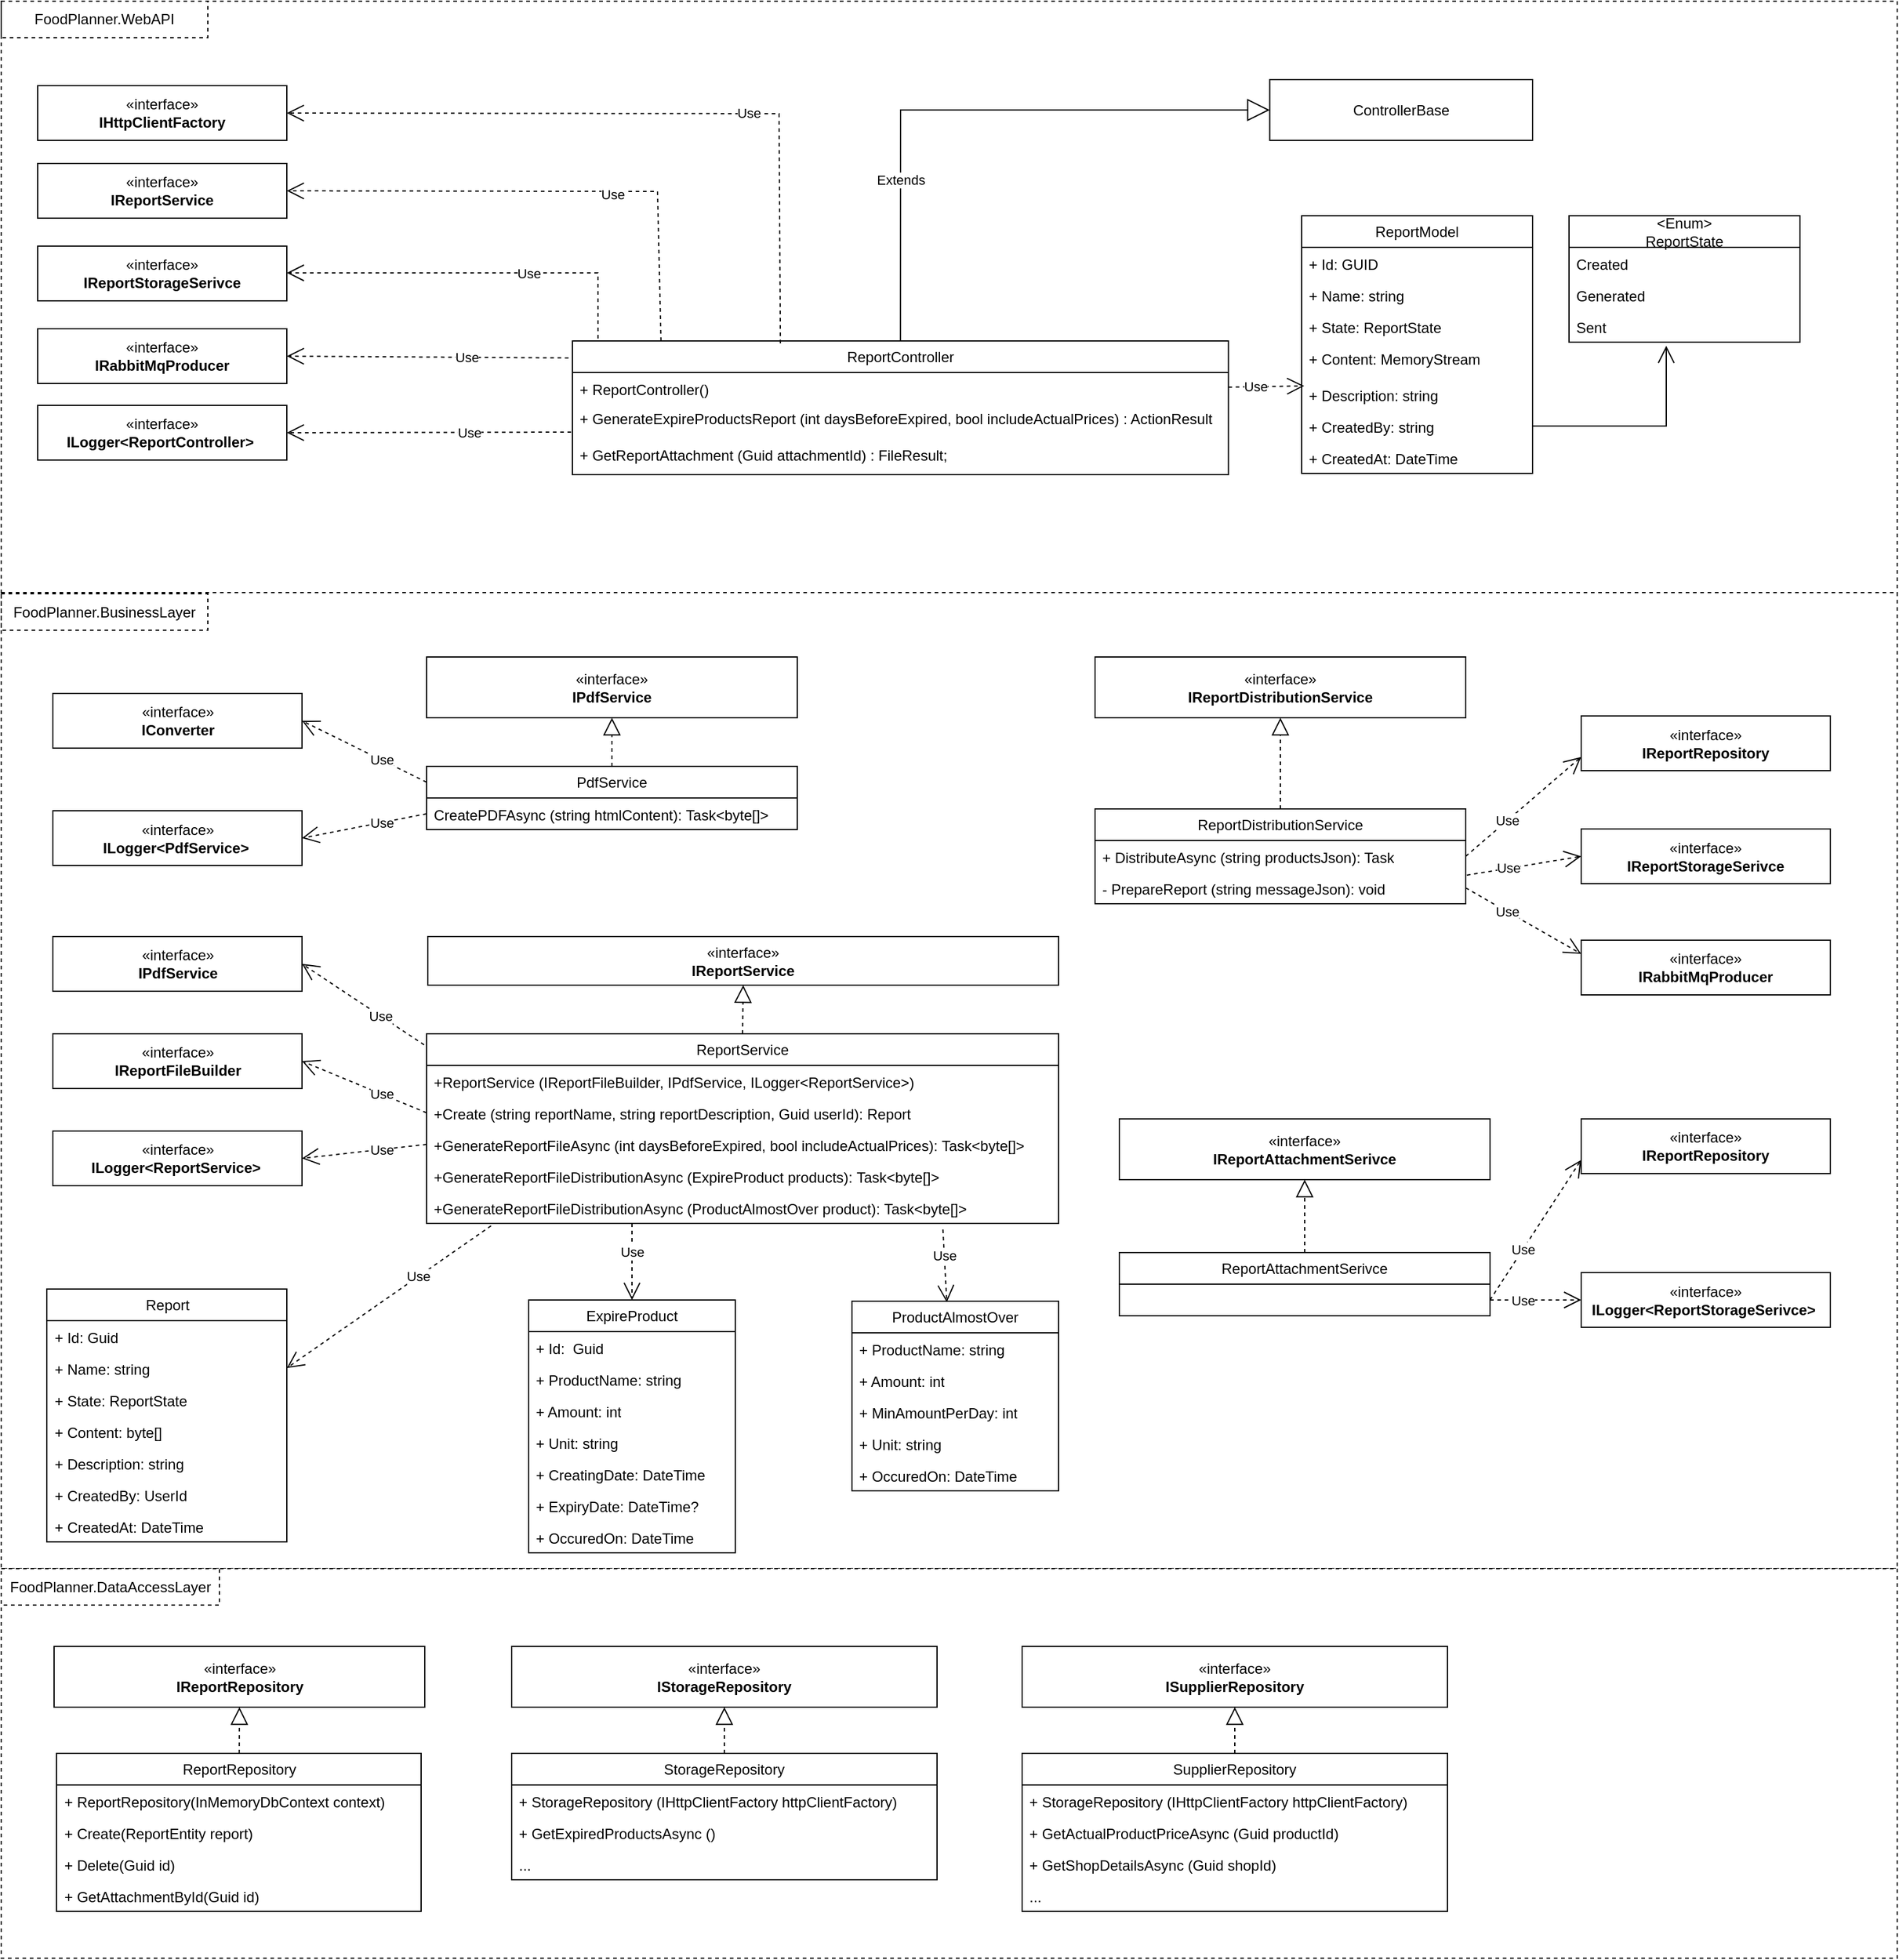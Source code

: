 <mxfile version="22.0.0" type="device" pages="4">
  <diagram name="Class" id="p9zoDYAlDjhE9k44D2_U">
    <mxGraphModel dx="2759" dy="3502" grid="1" gridSize="10" guides="1" tooltips="1" connect="1" arrows="1" fold="1" page="1" pageScale="1" pageWidth="850" pageHeight="1100" math="0" shadow="0">
      <root>
        <mxCell id="0" />
        <mxCell id="1" parent="0" />
        <mxCell id="52U4ZKikLbj1_XuYDyp7-1" value="&lt;span style=&quot;color: rgba(0, 0, 0, 0); font-family: monospace; font-size: 0px; text-align: start; text-wrap: nowrap;&quot;&gt;%3CmxGraphModel%3E%3Croot%3E%3CmxCell%20id%3D%220%22%2F%3E%3CmxCell%20id%3D%221%22%20parent%3D%220%22%2F%3E%3CmxCell%20id%3D%222%22%20value%3D%22ControllerBase%22%20style%3D%22html%3D1%3BwhiteSpace%3Dwrap%3B%22%20vertex%3D%221%22%20parent%3D%221%22%3E%3CmxGeometry%20x%3D%221970.75%22%20y%3D%222190%22%20width%3D%22216.25%22%20height%3D%2250%22%20as%3D%22geometry%22%2F%3E%3C%2FmxCell%3E%3CmxCell%20id%3D%223%22%20value%3D%22UsersController%22%20style%3D%22swimlane%3BfontStyle%3D0%3BchildLayout%3DstackLayout%3Bhorizontal%3D1%3BstartSize%3D26%3BfillColor%3Dnone%3BhorizontalStack%3D0%3BresizeParent%3D1%3BresizeParentMax%3D0%3BresizeLast%3D0%3Bcollapsible%3D1%3BmarginBottom%3D0%3BwhiteSpace%3Dwrap%3Bhtml%3D1%3B%22%20vertex%3D%221%22%20parent%3D%221%22%3E%3CmxGeometry%20x%3D%221622.25%22%20y%3D%222350%22%20width%3D%22300%22%20height%3D%22170%22%20as%3D%22geometry%22%2F%3E%3C%2FmxCell%3E%3CmxCell%20id%3D%224%22%20value%3D%22%26lt%3Bdiv%20style%3D%26quot%3Btext-align%3A%20center%3B%26quot%3B%26gt%3B%2B%20UsersController()%26lt%3B%2Fdiv%26gt%3B%26lt%3Bb%20style%3D%26quot%3Bborder-color%3A%20var(--border-color)%3B%20text-align%3A%20center%3B%26quot%3B%26gt%3B%26lt%3Bbr%26gt%3B%26lt%3B%2Fb%26gt%3B%22%20style%3D%22text%3BstrokeColor%3Dnone%3BfillColor%3Dnone%3Balign%3Dleft%3BverticalAlign%3Dtop%3BspacingLeft%3D4%3BspacingRight%3D4%3Boverflow%3Dhidden%3Brotatable%3D0%3Bpoints%3D%5B%5B0%2C0.5%5D%2C%5B1%2C0.5%5D%5D%3BportConstraint%3Deastwest%3BwhiteSpace%3Dwrap%3Bhtml%3D1%3B%22%20vertex%3D%221%22%20parent%3D%223%22%3E%3CmxGeometry%20y%3D%2226%22%20width%3D%22300%22%20height%3D%2224%22%20as%3D%22geometry%22%2F%3E%3C%2FmxCell%3E%3CmxCell%20id%3D%225%22%20value%3D%22%2B%20GetAll()%20%3A%20ActionResult%26amp%3Blt%3BIEnumerable%26amp%3Blt%3BUserModel%26amp%3Bgt%3B%26amp%3Bgt%3B%3B%22%20style%3D%22text%3BstrokeColor%3Dnone%3BfillColor%3Dnone%3Balign%3Dleft%3BverticalAlign%3Dtop%3BspacingLeft%3D4%3BspacingRight%3D4%3Boverflow%3Dhidden%3Brotatable%3D0%3Bpoints%3D%5B%5B0%2C0.5%5D%2C%5B1%2C0.5%5D%5D%3BportConstraint%3Deastwest%3BwhiteSpace%3Dwrap%3Bhtml%3D1%3B%22%20vertex%3D%221%22%20parent%3D%223%22%3E%3CmxGeometry%20y%3D%2250%22%20width%3D%22300%22%20height%3D%2230%22%20as%3D%22geometry%22%2F%3E%3C%2FmxCell%3E%3CmxCell%20id%3D%226%22%20value%3D%22%2B%20Create(UserCreateModel)%20%3A%20ActionResult%3B%22%20style%3D%22text%3BstrokeColor%3Dnone%3BfillColor%3Dnone%3Balign%3Dleft%3BverticalAlign%3Dtop%3BspacingLeft%3D4%3BspacingRight%3D4%3Boverflow%3Dhidden%3Brotatable%3D0%3Bpoints%3D%5B%5B0%2C0.5%5D%2C%5B1%2C0.5%5D%5D%3BportConstraint%3Deastwest%3BwhiteSpace%3Dwrap%3Bhtml%3D1%3B%22%20vertex%3D%221%22%20parent%3D%223%22%3E%3CmxGeometry%20y%3D%2280%22%20width%3D%22300%22%20height%3D%2230%22%20as%3D%22geometry%22%2F%3E%3C%2FmxCell%3E%3CmxCell%20id%3D%227%22%20value%3D%22%2B%20Update(UserModel)%20%3A%20ActionResult%22%20style%3D%22text%3BstrokeColor%3Dnone%3BfillColor%3Dnone%3Balign%3Dleft%3BverticalAlign%3Dtop%3BspacingLeft%3D4%3BspacingRight%3D4%3Boverflow%3Dhidden%3Brotatable%3D0%3Bpoints%3D%5B%5B0%2C0.5%5D%2C%5B1%2C0.5%5D%5D%3BportConstraint%3Deastwest%3BwhiteSpace%3Dwrap%3Bhtml%3D1%3B%22%20vertex%3D%221%22%20parent%3D%223%22%3E%3CmxGeometry%20y%3D%22110%22%20width%3D%22300%22%20height%3D%2230%22%20as%3D%22geometry%22%2F%3E%3C%2FmxCell%3E%3CmxCell%20id%3D%228%22%20value%3D%22%2B%20Delete(UserDeleteModel)%20%3A%20ActionResult%22%20style%3D%22text%3BstrokeColor%3Dnone%3BfillColor%3Dnone%3Balign%3Dleft%3BverticalAlign%3Dtop%3BspacingLeft%3D4%3BspacingRight%3D4%3Boverflow%3Dhidden%3Brotatable%3D0%3Bpoints%3D%5B%5B0%2C0.5%5D%2C%5B1%2C0.5%5D%5D%3BportConstraint%3Deastwest%3BwhiteSpace%3Dwrap%3Bhtml%3D1%3B%22%20vertex%3D%221%22%20parent%3D%223%22%3E%3CmxGeometry%20y%3D%22140%22%20width%3D%22300%22%20height%3D%2230%22%20as%3D%22geometry%22%2F%3E%3C%2FmxCell%3E%3CmxCell%20id%3D%229%22%20value%3D%22Extends%22%20style%3D%22endArrow%3Dblock%3BendSize%3D16%3BendFill%3D0%3Bhtml%3D1%3Brounded%3D0%3BentryX%3D0%3BentryY%3D0.5%3BentryDx%3D0%3BentryDy%3D0%3BexitX%3D0.5%3BexitY%3D0%3BexitDx%3D0%3BexitDy%3D0%3B%22%20edge%3D%221%22%20source%3D%223%22%20target%3D%222%22%20parent%3D%221%22%3E%3CmxGeometry%20x%3D%22-0.461%22%20width%3D%22160%22%20relative%3D%221%22%20as%3D%22geometry%22%3E%3CmxPoint%20x%3D%221787%22%20y%3D%222540%22%20as%3D%22sourcePoint%22%2F%3E%3CmxPoint%20x%3D%221947%22%20y%3D%222540%22%20as%3D%22targetPoint%22%2F%3E%3CArray%20as%3D%22points%22%3E%3CmxPoint%20x%3D%221772%22%20y%3D%222215%22%2F%3E%3C%2FArray%3E%3CmxPoint%20as%3D%22offset%22%2F%3E%3C%2FmxGeometry%3E%3C%2FmxCell%3E%3CmxCell%20id%3D%2210%22%20value%3D%22%C2%ABinterface%C2%BB%26lt%3Bbr%26gt%3B%26lt%3Bb%26gt%3BILogger%26amp%3Blt%3BUsersController%26amp%3Bgt%3B%26lt%3B%2Fb%26gt%3B%22%20style%3D%22html%3D1%3BwhiteSpace%3Dwrap%3B%22%20vertex%3D%221%22%20parent%3D%221%22%3E%3CmxGeometry%20x%3D%221372%22%20y%3D%222195%22%20width%3D%22205%22%20height%3D%2250%22%20as%3D%22geometry%22%2F%3E%3C%2FmxCell%3E%3CmxCell%20id%3D%2211%22%20value%3D%22%C2%ABinterface%C2%BB%26lt%3Bbr%26gt%3B%26lt%3Bb%26gt%3BIUsersService%26lt%3B%2Fb%26gt%3B%22%20style%3D%22html%3D1%3BwhiteSpace%3Dwrap%3B%22%20vertex%3D%221%22%20parent%3D%221%22%3E%3CmxGeometry%20x%3D%221372%22%20y%3D%222270%22%20width%3D%22205%22%20height%3D%2250%22%20as%3D%22geometry%22%2F%3E%3C%2FmxCell%3E%3CmxCell%20id%3D%2212%22%20value%3D%22Use%22%20style%3D%22endArrow%3Dopen%3BendSize%3D12%3Bdashed%3D1%3Bhtml%3D1%3Brounded%3D0%3BentryX%3D1%3BentryY%3D0.5%3BentryDx%3D0%3BentryDy%3D0%3BexitX%3D0.25%3BexitY%3D0%3BexitDx%3D0%3BexitDy%3D0%3B%22%20edge%3D%221%22%20source%3D%223%22%20target%3D%2210%22%20parent%3D%221%22%3E%3CmxGeometry%20x%3D%22-0.28%22%20width%3D%22160%22%20relative%3D%221%22%20as%3D%22geometry%22%3E%3CmxPoint%20x%3D%221787%22%20y%3D%222440%22%20as%3D%22sourcePoint%22%2F%3E%3CmxPoint%20x%3D%221947%22%20y%3D%222440%22%20as%3D%22targetPoint%22%2F%3E%3CArray%20as%3D%22points%22%3E%3CmxPoint%20x%3D%221697%22%20y%3D%222220%22%2F%3E%3C%2FArray%3E%3CmxPoint%20as%3D%22offset%22%2F%3E%3C%2FmxGeometry%3E%3C%2FmxCell%3E%3CmxCell%20id%3D%2213%22%20value%3D%22Use%22%20style%3D%22endArrow%3Dopen%3BendSize%3D12%3Bdashed%3D1%3Bhtml%3D1%3Brounded%3D0%3BentryX%3D0.5%3BentryY%3D1%3BentryDx%3D0%3BentryDy%3D0%3BexitX%3D0%3BexitY%3D0.118%3BexitDx%3D0%3BexitDy%3D0%3BexitPerimeter%3D0%3B%22%20edge%3D%221%22%20source%3D%223%22%20target%3D%2211%22%20parent%3D%221%22%3E%3CmxGeometry%20x%3D%220.578%22%20width%3D%22160%22%20relative%3D%221%22%20as%3D%22geometry%22%3E%3CmxPoint%20x%3D%221787%22%20y%3D%222500%22%20as%3D%22sourcePoint%22%2F%3E%3CmxPoint%20x%3D%221947%22%20y%3D%222500%22%20as%3D%22targetPoint%22%2F%3E%3CArray%20as%3D%22points%22%3E%3CmxPoint%20x%3D%221477%22%20y%3D%222370%22%2F%3E%3C%2FArray%3E%3CmxPoint%20as%3D%22offset%22%2F%3E%3C%2FmxGeometry%3E%3C%2FmxCell%3E%3C%2Froot%3E%3C%2FmxGraphModel%3E&lt;/span&gt;&lt;span style=&quot;color: rgba(0, 0, 0, 0); font-family: monospace; font-size: 0px; text-align: start; text-wrap: nowrap;&quot;&gt;%3CmxGraphModel%3E%3Croot%3E%3CmxCell%20id%3D%220%22%2F%3E%3CmxCell%20id%3D%221%22%20parent%3D%220%22%2F%3E%3CmxCell%20id%3D%222%22%20value%3D%22ControllerBase%22%20style%3D%22html%3D1%3BwhiteSpace%3Dwrap%3B%22%20vertex%3D%221%22%20parent%3D%221%22%3E%3CmxGeometry%20x%3D%221970.75%22%20y%3D%222190%22%20width%3D%22216.25%22%20height%3D%2250%22%20as%3D%22geometry%22%2F%3E%3C%2FmxCell%3E%3CmxCell%20id%3D%223%22%20value%3D%22UsersController%22%20style%3D%22swimlane%3BfontStyle%3D0%3BchildLayout%3DstackLayout%3Bhorizontal%3D1%3BstartSize%3D26%3BfillColor%3Dnone%3BhorizontalStack%3D0%3BresizeParent%3D1%3BresizeParentMax%3D0%3BresizeLast%3D0%3Bcollapsible%3D1%3BmarginBottom%3D0%3BwhiteSpace%3Dwrap%3Bhtml%3D1%3B%22%20vertex%3D%221%22%20parent%3D%221%22%3E%3CmxGeometry%20x%3D%221622.25%22%20y%3D%222350%22%20width%3D%22300%22%20height%3D%22170%22%20as%3D%22geometry%22%2F%3E%3C%2FmxCell%3E%3CmxCell%20id%3D%224%22%20value%3D%22%26lt%3Bdiv%20style%3D%26quot%3Btext-align%3A%20center%3B%26quot%3B%26gt%3B%2B%20UsersController()%26lt%3B%2Fdiv%26gt%3B%26lt%3Bb%20style%3D%26quot%3Bborder-color%3A%20var(--border-color)%3B%20text-align%3A%20center%3B%26quot%3B%26gt%3B%26lt%3Bbr%26gt%3B%26lt%3B%2Fb%26gt%3B%22%20style%3D%22text%3BstrokeColor%3Dnone%3BfillColor%3Dnone%3Balign%3Dleft%3BverticalAlign%3Dtop%3BspacingLeft%3D4%3BspacingRight%3D4%3Boverflow%3Dhidden%3Brotatable%3D0%3Bpoints%3D%5B%5B0%2C0.5%5D%2C%5B1%2C0.5%5D%5D%3BportConstraint%3Deastwest%3BwhiteSpace%3Dwrap%3Bhtml%3D1%3B%22%20vertex%3D%221%22%20parent%3D%223%22%3E%3CmxGeometry%20y%3D%2226%22%20width%3D%22300%22%20height%3D%2224%22%20as%3D%22geometry%22%2F%3E%3C%2FmxCell%3E%3CmxCell%20id%3D%225%22%20value%3D%22%2B%20GetAll()%20%3A%20ActionResult%26amp%3Blt%3BIEnumerable%26amp%3Blt%3BUserModel%26amp%3Bgt%3B%26amp%3Bgt%3B%3B%22%20style%3D%22text%3BstrokeColor%3Dnone%3BfillColor%3Dnone%3Balign%3Dleft%3BverticalAlign%3Dtop%3BspacingLeft%3D4%3BspacingRight%3D4%3Boverflow%3Dhidden%3Brotatable%3D0%3Bpoints%3D%5B%5B0%2C0.5%5D%2C%5B1%2C0.5%5D%5D%3BportConstraint%3Deastwest%3BwhiteSpace%3Dwrap%3Bhtml%3D1%3B%22%20vertex%3D%221%22%20parent%3D%223%22%3E%3CmxGeometry%20y%3D%2250%22%20width%3D%22300%22%20height%3D%2230%22%20as%3D%22geometry%22%2F%3E%3C%2FmxCell%3E%3CmxCell%20id%3D%226%22%20value%3D%22%2B%20Create(UserCreateModel)%20%3A%20ActionResult%3B%22%20style%3D%22text%3BstrokeColor%3Dnone%3BfillColor%3Dnone%3Balign%3Dleft%3BverticalAlign%3Dtop%3BspacingLeft%3D4%3BspacingRight%3D4%3Boverflow%3Dhidden%3Brotatable%3D0%3Bpoints%3D%5B%5B0%2C0.5%5D%2C%5B1%2C0.5%5D%5D%3BportConstraint%3Deastwest%3BwhiteSpace%3Dwrap%3Bhtml%3D1%3B%22%20vertex%3D%221%22%20parent%3D%223%22%3E%3CmxGeometry%20y%3D%2280%22%20width%3D%22300%22%20height%3D%2230%22%20as%3D%22geometry%22%2F%3E%3C%2FmxCell%3E%3CmxCell%20id%3D%227%22%20value%3D%22%2B%20Update(UserModel)%20%3A%20ActionResult%22%20style%3D%22text%3BstrokeColor%3Dnone%3BfillColor%3Dnone%3Balign%3Dleft%3BverticalAlign%3Dtop%3BspacingLeft%3D4%3BspacingRight%3D4%3Boverflow%3Dhidden%3Brotatable%3D0%3Bpoints%3D%5B%5B0%2C0.5%5D%2C%5B1%2C0.5%5D%5D%3BportConstraint%3Deastwest%3BwhiteSpace%3Dwrap%3Bhtml%3D1%3B%22%20vertex%3D%221%22%20parent%3D%223%22%3E%3CmxGeometry%20y%3D%22110%22%20width%3D%22300%22%20height%3D%2230%22%20as%3D%22geometry%22%2F%3E%3C%2FmxCell%3E%3CmxCell%20id%3D%228%22%20value%3D%22%2B%20Delete(UserDeleteModel)%20%3A%20ActionResult%22%20style%3D%22text%3BstrokeColor%3Dnone%3BfillColor%3Dnone%3Balign%3Dleft%3BverticalAlign%3Dtop%3BspacingLeft%3D4%3BspacingRight%3D4%3Boverflow%3Dhidden%3Brotatable%3D0%3Bpoints%3D%5B%5B0%2C0.5%5D%2C%5B1%2C0.5%5D%5D%3BportConstraint%3Deastwest%3BwhiteSpace%3Dwrap%3Bhtml%3D1%3B%22%20vertex%3D%221%22%20parent%3D%223%22%3E%3CmxGeometry%20y%3D%22140%22%20width%3D%22300%22%20height%3D%2230%22%20as%3D%22geometry%22%2F%3E%3C%2FmxCell%3E%3CmxCell%20id%3D%229%22%20value%3D%22Extends%22%20style%3D%22endArrow%3Dblock%3BendSize%3D16%3BendFill%3D0%3Bhtml%3D1%3Brounded%3D0%3BentryX%3D0%3BentryY%3D0.5%3BentryDx%3D0%3BentryDy%3D0%3BexitX%3D0.5%3BexitY%3D0%3BexitDx%3D0%3BexitDy%3D0%3B%22%20edge%3D%221%22%20source%3D%223%22%20target%3D%222%22%20parent%3D%221%22%3E%3CmxGeometry%20x%3D%22-0.461%22%20width%3D%22160%22%20relative%3D%221%22%20as%3D%22geometry%22%3E%3CmxPoint%20x%3D%221787%22%20y%3D%222540%22%20as%3D%22sourcePoint%22%2F%3E%3CmxPoint%20x%3D%221947%22%20y%3D%222540%22%20as%3D%22targetPoint%22%2F%3E%3CArray%20as%3D%22points%22%3E%3CmxPoint%20x%3D%221772%22%20y%3D%222215%22%2F%3E%3C%2FArray%3E%3CmxPoint%20as%3D%22offset%22%2F%3E%3C%2FmxGeometry%3E%3C%2FmxCell%3E%3CmxCell%20id%3D%2210%22%20value%3D%22%C2%ABinterface%C2%BB%26lt%3Bbr%26gt%3B%26lt%3Bb%26gt%3BILogger%26amp%3Blt%3BUsersController%26amp%3Bgt%3B%26lt%3B%2Fb%26gt%3B%22%20style%3D%22html%3D1%3BwhiteSpace%3Dwrap%3B%22%20vertex%3D%221%22%20parent%3D%221%22%3E%3CmxGeometry%20x%3D%221372%22%20y%3D%222195%22%20width%3D%22205%22%20height%3D%2250%22%20as%3D%22geometry%22%2F%3E%3C%2FmxCell%3E%3CmxCell%20id%3D%2211%22%20value%3D%22%C2%ABinterface%C2%BB%26lt%3Bbr%26gt%3B%26lt%3Bb%26gt%3BIUsersService%26lt%3B%2Fb%26gt%3B%22%20style%3D%22html%3D1%3BwhiteSpace%3Dwrap%3B%22%20vertex%3D%221%22%20parent%3D%221%22%3E%3CmxGeometry%20x%3D%221372%22%20y%3D%222270%22%20width%3D%22205%22%20height%3D%2250%22%20as%3D%22geometry%22%2F%3E%3C%2FmxCell%3E%3CmxCell%20id%3D%2212%22%20value%3D%22Use%22%20style%3D%22endArrow%3Dopen%3BendSize%3D12%3Bdashed%3D1%3Bhtml%3D1%3Brounded%3D0%3BentryX%3D1%3BentryY%3D0.5%3BentryDx%3D0%3BentryDy%3D0%3BexitX%3D0.25%3BexitY%3D0%3BexitDx%3D0%3BexitDy%3D0%3B%22%20edge%3D%221%22%20source%3D%223%22%20target%3D%2210%22%20parent%3D%221%22%3E%3CmxGeometry%20x%3D%22-0.28%22%20width%3D%22160%22%20relative%3D%221%22%20as%3D%22geometry%22%3E%3CmxPoint%20x%3D%221787%22%20y%3D%222440%22%20as%3D%22sourcePoint%22%2F%3E%3CmxPoint%20x%3D%221947%22%20y%3D%222440%22%20as%3D%22targetPoint%22%2F%3E%3CArray%20as%3D%22points%22%3E%3CmxPoint%20x%3D%221697%22%20y%3D%222220%22%2F%3E%3C%2FArray%3E%3CmxPoint%20as%3D%22offset%22%2F%3E%3C%2FmxGeometry%3E%3C%2FmxCell%3E%3CmxCell%20id%3D%2213%22%20value%3D%22Use%22%20style%3D%22endArrow%3Dopen%3BendSize%3D12%3Bdashed%3D1%3Bhtml%3D1%3Brounded%3D0%3BentryX%3D0.5%3BentryY%3D1%3BentryDx%3D0%3BentryDy%3D0%3BexitX%3D0%3BexitY%3D0.118%3BexitDx%3D0%3BexitDy%3D0%3BexitPerimeter%3D0%3B%22%20edge%3D%221%22%20source%3D%223%22%20target%3D%2211%22%20parent%3D%221%22%3E%3CmxGeometry%20x%3D%220.578%22%20width%3D%22160%22%20relative%3D%221%22%20as%3D%22geometry%22%3E%3CmxPoint%20x%3D%221787%22%20y%3D%222500%22%20as%3D%22sourcePoint%22%2F%3E%3CmxPoint%20x%3D%221947%22%20y%3D%222500%22%20as%3D%22targetPoint%22%2F%3E%3CArray%20as%3D%22points%22%3E%3CmxPoint%20x%3D%221477%22%20y%3D%222370%22%2F%3E%3C%2FArray%3E%3CmxPoint%20as%3D%22offset%22%2F%3E%3C%2FmxGeometry%3E%3C%2FmxCell%3E%3C%2Froot%3E%3C%2FmxGraphModel%3E&lt;/span&gt;" style="rounded=0;whiteSpace=wrap;html=1;dashed=1;" parent="1" vertex="1">
          <mxGeometry x="-790" y="-2180" width="1560" height="489.5" as="geometry" />
        </mxCell>
        <mxCell id="52U4ZKikLbj1_XuYDyp7-2" value="" style="rounded=0;whiteSpace=wrap;html=1;dashed=1;" parent="1" vertex="1">
          <mxGeometry x="-790" y="-1693.5" width="1560" height="803" as="geometry" />
        </mxCell>
        <mxCell id="52U4ZKikLbj1_XuYDyp7-3" value="" style="rounded=0;whiteSpace=wrap;html=1;dashed=1;" parent="1" vertex="1">
          <mxGeometry x="-790" y="-890.5" width="1560" height="320.5" as="geometry" />
        </mxCell>
        <mxCell id="52U4ZKikLbj1_XuYDyp7-4" value="FoodPlanner.BusinessLayer" style="text;html=1;strokeColor=default;fillColor=none;align=center;verticalAlign=middle;whiteSpace=wrap;rounded=0;dashed=1;" parent="1" vertex="1">
          <mxGeometry x="-790" y="-1692.5" width="170" height="30" as="geometry" />
        </mxCell>
        <mxCell id="52U4ZKikLbj1_XuYDyp7-5" value="FoodPlanner.DataAccessLayer" style="text;html=1;strokeColor=default;fillColor=none;align=center;verticalAlign=middle;whiteSpace=wrap;rounded=0;dashed=1;" parent="1" vertex="1">
          <mxGeometry x="-790" y="-890.5" width="179.5" height="30" as="geometry" />
        </mxCell>
        <mxCell id="52U4ZKikLbj1_XuYDyp7-6" value="FoodPlanner.WebAPI" style="text;html=1;strokeColor=default;fillColor=none;align=center;verticalAlign=middle;whiteSpace=wrap;rounded=0;dashed=1;" parent="1" vertex="1">
          <mxGeometry x="-790" y="-2180" width="170" height="30" as="geometry" />
        </mxCell>
        <mxCell id="52U4ZKikLbj1_XuYDyp7-7" value="ControllerBase" style="html=1;whiteSpace=wrap;" parent="1" vertex="1">
          <mxGeometry x="253.75" y="-2115.5" width="216.25" height="50" as="geometry" />
        </mxCell>
        <mxCell id="52U4ZKikLbj1_XuYDyp7-8" value="ReportController" style="swimlane;fontStyle=0;childLayout=stackLayout;horizontal=1;startSize=26;fillColor=none;horizontalStack=0;resizeParent=1;resizeParentMax=0;resizeLast=0;collapsible=1;marginBottom=0;whiteSpace=wrap;html=1;" parent="1" vertex="1">
          <mxGeometry x="-320" y="-1900.5" width="539.75" height="110" as="geometry" />
        </mxCell>
        <mxCell id="52U4ZKikLbj1_XuYDyp7-9" value="&lt;div style=&quot;text-align: center;&quot;&gt;+ ReportController()&lt;/div&gt;&lt;b style=&quot;border-color: var(--border-color); text-align: center;&quot;&gt;&lt;br&gt;&lt;/b&gt;" style="text;strokeColor=none;fillColor=none;align=left;verticalAlign=top;spacingLeft=4;spacingRight=4;overflow=hidden;rotatable=0;points=[[0,0.5],[1,0.5]];portConstraint=eastwest;whiteSpace=wrap;html=1;" parent="52U4ZKikLbj1_XuYDyp7-8" vertex="1">
          <mxGeometry y="26" width="539.75" height="24" as="geometry" />
        </mxCell>
        <mxCell id="52U4ZKikLbj1_XuYDyp7-10" value="+ GenerateExpireProductsReport (int daysBeforeExpired, bool includeActualPrices) : ActionResult" style="text;strokeColor=none;fillColor=none;align=left;verticalAlign=top;spacingLeft=4;spacingRight=4;overflow=hidden;rotatable=0;points=[[0,0.5],[1,0.5]];portConstraint=eastwest;whiteSpace=wrap;html=1;" parent="52U4ZKikLbj1_XuYDyp7-8" vertex="1">
          <mxGeometry y="50" width="539.75" height="30" as="geometry" />
        </mxCell>
        <mxCell id="52U4ZKikLbj1_XuYDyp7-11" value="+ GetReportAttachment (Guid attachmentId) : FileResult;" style="text;strokeColor=none;fillColor=none;align=left;verticalAlign=top;spacingLeft=4;spacingRight=4;overflow=hidden;rotatable=0;points=[[0,0.5],[1,0.5]];portConstraint=eastwest;whiteSpace=wrap;html=1;" parent="52U4ZKikLbj1_XuYDyp7-8" vertex="1">
          <mxGeometry y="80" width="539.75" height="30" as="geometry" />
        </mxCell>
        <mxCell id="52U4ZKikLbj1_XuYDyp7-12" value="Extends" style="endArrow=block;endSize=16;endFill=0;html=1;rounded=0;entryX=0;entryY=0.5;entryDx=0;entryDy=0;exitX=0.5;exitY=0;exitDx=0;exitDy=0;" parent="1" source="52U4ZKikLbj1_XuYDyp7-8" target="52U4ZKikLbj1_XuYDyp7-7" edge="1">
          <mxGeometry x="-0.461" width="160" relative="1" as="geometry">
            <mxPoint x="-205" y="-1730.5" as="sourcePoint" />
            <mxPoint x="-45" y="-1730.5" as="targetPoint" />
            <Array as="points">
              <mxPoint x="-50" y="-2090.5" />
            </Array>
            <mxPoint as="offset" />
          </mxGeometry>
        </mxCell>
        <mxCell id="52U4ZKikLbj1_XuYDyp7-13" value="«interface»&lt;br&gt;&lt;b&gt;IHttpClientFactory&lt;/b&gt;" style="html=1;whiteSpace=wrap;" parent="1" vertex="1">
          <mxGeometry x="-760" y="-2110.5" width="205" height="45" as="geometry" />
        </mxCell>
        <mxCell id="52U4ZKikLbj1_XuYDyp7-14" value="Use" style="endArrow=open;endSize=12;dashed=1;html=1;rounded=0;entryX=1;entryY=0.5;entryDx=0;entryDy=0;exitX=0.317;exitY=0.018;exitDx=0;exitDy=0;exitPerimeter=0;" parent="1" source="52U4ZKikLbj1_XuYDyp7-8" target="52U4ZKikLbj1_XuYDyp7-13" edge="1">
          <mxGeometry x="-0.28" width="160" relative="1" as="geometry">
            <mxPoint x="-205" y="-1830.5" as="sourcePoint" />
            <mxPoint x="-45" y="-1830.5" as="targetPoint" />
            <Array as="points">
              <mxPoint x="-150" y="-2087.5" />
            </Array>
            <mxPoint as="offset" />
          </mxGeometry>
        </mxCell>
        <mxCell id="52U4ZKikLbj1_XuYDyp7-15" value="«interface»&lt;br&gt;&lt;b&gt;IReportService&lt;/b&gt;" style="html=1;whiteSpace=wrap;" parent="1" vertex="1">
          <mxGeometry x="-760" y="-2046.5" width="205" height="45" as="geometry" />
        </mxCell>
        <mxCell id="52U4ZKikLbj1_XuYDyp7-16" value="«interface»&lt;br&gt;&lt;b&gt;IReportStorageSerivce&lt;/b&gt;" style="html=1;whiteSpace=wrap;" parent="1" vertex="1">
          <mxGeometry x="-760" y="-1978.5" width="205" height="45" as="geometry" />
        </mxCell>
        <mxCell id="52U4ZKikLbj1_XuYDyp7-17" value="«interface»&lt;br&gt;&lt;b&gt;IRabbitMqProducer&lt;/b&gt;" style="html=1;whiteSpace=wrap;" parent="1" vertex="1">
          <mxGeometry x="-760" y="-1910.5" width="205" height="45" as="geometry" />
        </mxCell>
        <mxCell id="52U4ZKikLbj1_XuYDyp7-18" value="«interface»&lt;br&gt;&lt;b&gt;ILogger&amp;lt;ReportController&amp;gt;&amp;nbsp;&lt;/b&gt;" style="html=1;whiteSpace=wrap;" parent="1" vertex="1">
          <mxGeometry x="-760" y="-1847.5" width="205" height="45" as="geometry" />
        </mxCell>
        <mxCell id="52U4ZKikLbj1_XuYDyp7-19" value="ReportModel" style="swimlane;fontStyle=0;childLayout=stackLayout;horizontal=1;startSize=26;fillColor=none;horizontalStack=0;resizeParent=1;resizeParentMax=0;resizeLast=0;collapsible=1;marginBottom=0;whiteSpace=wrap;html=1;" parent="1" vertex="1">
          <mxGeometry x="280" y="-2003.5" width="190" height="212" as="geometry">
            <mxRectangle x="440" y="-830" width="110" height="30" as="alternateBounds" />
          </mxGeometry>
        </mxCell>
        <mxCell id="52U4ZKikLbj1_XuYDyp7-20" value="+ Id: GUID&lt;div&gt;&lt;br&gt;&lt;/div&gt;&lt;div&gt;&lt;br&gt;&lt;/div&gt;" style="text;strokeColor=none;fillColor=none;align=left;verticalAlign=top;spacingLeft=4;spacingRight=4;overflow=hidden;rotatable=0;points=[[0,0.5],[1,0.5]];portConstraint=eastwest;whiteSpace=wrap;html=1;" parent="52U4ZKikLbj1_XuYDyp7-19" vertex="1">
          <mxGeometry y="26" width="190" height="26" as="geometry" />
        </mxCell>
        <mxCell id="52U4ZKikLbj1_XuYDyp7-21" value="+ Name: string" style="text;strokeColor=none;fillColor=none;align=left;verticalAlign=top;spacingLeft=4;spacingRight=4;overflow=hidden;rotatable=0;points=[[0,0.5],[1,0.5]];portConstraint=eastwest;whiteSpace=wrap;html=1;" parent="52U4ZKikLbj1_XuYDyp7-19" vertex="1">
          <mxGeometry y="52" width="190" height="26" as="geometry" />
        </mxCell>
        <mxCell id="52U4ZKikLbj1_XuYDyp7-22" value="+ State:&amp;nbsp;ReportState" style="text;strokeColor=none;fillColor=none;align=left;verticalAlign=top;spacingLeft=4;spacingRight=4;overflow=hidden;rotatable=0;points=[[0,0.5],[1,0.5]];portConstraint=eastwest;whiteSpace=wrap;html=1;" parent="52U4ZKikLbj1_XuYDyp7-19" vertex="1">
          <mxGeometry y="78" width="190" height="26" as="geometry" />
        </mxCell>
        <mxCell id="52U4ZKikLbj1_XuYDyp7-23" value="+ Content:&amp;nbsp;MemoryStream" style="text;strokeColor=none;fillColor=none;align=left;verticalAlign=top;spacingLeft=4;spacingRight=4;overflow=hidden;rotatable=0;points=[[0,0.5],[1,0.5]];portConstraint=eastwest;whiteSpace=wrap;html=1;" parent="52U4ZKikLbj1_XuYDyp7-19" vertex="1">
          <mxGeometry y="104" width="190" height="30" as="geometry" />
        </mxCell>
        <mxCell id="52U4ZKikLbj1_XuYDyp7-24" value="+ Description: string" style="text;strokeColor=none;fillColor=none;align=left;verticalAlign=top;spacingLeft=4;spacingRight=4;overflow=hidden;rotatable=0;points=[[0,0.5],[1,0.5]];portConstraint=eastwest;whiteSpace=wrap;html=1;" parent="52U4ZKikLbj1_XuYDyp7-19" vertex="1">
          <mxGeometry y="134" width="190" height="26" as="geometry" />
        </mxCell>
        <mxCell id="52U4ZKikLbj1_XuYDyp7-25" value="+ CreatedBy: string" style="text;strokeColor=none;fillColor=none;align=left;verticalAlign=top;spacingLeft=4;spacingRight=4;overflow=hidden;rotatable=0;points=[[0,0.5],[1,0.5]];portConstraint=eastwest;whiteSpace=wrap;html=1;" parent="52U4ZKikLbj1_XuYDyp7-19" vertex="1">
          <mxGeometry y="160" width="190" height="26" as="geometry" />
        </mxCell>
        <mxCell id="52U4ZKikLbj1_XuYDyp7-26" value="+ CreatedAt: DateTime" style="text;strokeColor=none;fillColor=none;align=left;verticalAlign=top;spacingLeft=4;spacingRight=4;overflow=hidden;rotatable=0;points=[[0,0.5],[1,0.5]];portConstraint=eastwest;whiteSpace=wrap;html=1;" parent="52U4ZKikLbj1_XuYDyp7-19" vertex="1">
          <mxGeometry y="186" width="190" height="26" as="geometry" />
        </mxCell>
        <mxCell id="52U4ZKikLbj1_XuYDyp7-27" value="Use" style="endArrow=open;endSize=12;dashed=1;html=1;rounded=0;entryX=1;entryY=0.5;entryDx=0;entryDy=0;exitX=0.135;exitY=0;exitDx=0;exitDy=0;exitPerimeter=0;" parent="1" source="52U4ZKikLbj1_XuYDyp7-8" target="52U4ZKikLbj1_XuYDyp7-15" edge="1">
          <mxGeometry x="-0.25" y="3" width="160" relative="1" as="geometry">
            <mxPoint x="-29" y="-1858.5" as="sourcePoint" />
            <mxPoint x="-420" y="-2041.5" as="targetPoint" />
            <Array as="points">
              <mxPoint x="-250" y="-2023.5" />
            </Array>
            <mxPoint as="offset" />
          </mxGeometry>
        </mxCell>
        <mxCell id="52U4ZKikLbj1_XuYDyp7-28" value="Use" style="endArrow=open;endSize=12;dashed=1;html=1;rounded=0;entryX=1;entryY=0.489;entryDx=0;entryDy=0;exitX=0.039;exitY=-0.018;exitDx=0;exitDy=0;exitPerimeter=0;entryPerimeter=0;" parent="1" source="52U4ZKikLbj1_XuYDyp7-8" target="52U4ZKikLbj1_XuYDyp7-16" edge="1">
          <mxGeometry x="-0.28" width="160" relative="1" as="geometry">
            <mxPoint x="-185.251" y="-1869.51" as="sourcePoint" />
            <mxPoint x="-429" y="-1931.25" as="targetPoint" />
            <Array as="points">
              <mxPoint x="-299" y="-1956.5" />
            </Array>
            <mxPoint as="offset" />
          </mxGeometry>
        </mxCell>
        <mxCell id="52U4ZKikLbj1_XuYDyp7-29" value="Use" style="endArrow=open;endSize=12;dashed=1;html=1;rounded=0;entryX=1;entryY=0.5;entryDx=0;entryDy=0;exitX=-0.006;exitY=0.127;exitDx=0;exitDy=0;exitPerimeter=0;" parent="1" source="52U4ZKikLbj1_XuYDyp7-8" target="52U4ZKikLbj1_XuYDyp7-17" edge="1">
          <mxGeometry x="-0.28" width="160" relative="1" as="geometry">
            <mxPoint x="-179" y="-1862.5" as="sourcePoint" />
            <mxPoint x="-420" y="-1910.5" as="targetPoint" />
            <Array as="points" />
            <mxPoint as="offset" />
          </mxGeometry>
        </mxCell>
        <mxCell id="52U4ZKikLbj1_XuYDyp7-30" value="Use" style="endArrow=open;endSize=12;dashed=1;html=1;rounded=0;entryX=1;entryY=0.5;entryDx=0;entryDy=0;exitX=-0.002;exitY=0.833;exitDx=0;exitDy=0;exitPerimeter=0;" parent="1" source="52U4ZKikLbj1_XuYDyp7-10" target="52U4ZKikLbj1_XuYDyp7-18" edge="1">
          <mxGeometry x="-0.28" width="160" relative="1" as="geometry">
            <mxPoint x="-210" y="-1793.5" as="sourcePoint" />
            <mxPoint x="-420" y="-1845.5" as="targetPoint" />
            <Array as="points" />
            <mxPoint as="offset" />
          </mxGeometry>
        </mxCell>
        <mxCell id="52U4ZKikLbj1_XuYDyp7-31" value="Use" style="endArrow=open;endSize=12;dashed=1;html=1;rounded=0;exitX=1;exitY=0.5;exitDx=0;exitDy=0;entryX=0.011;entryY=0.231;entryDx=0;entryDy=0;entryPerimeter=0;" parent="1" source="52U4ZKikLbj1_XuYDyp7-9" target="52U4ZKikLbj1_XuYDyp7-24" edge="1">
          <mxGeometry x="-0.28" width="160" relative="1" as="geometry">
            <mxPoint x="-200" y="-1783.5" as="sourcePoint" />
            <mxPoint x="-420" y="-1783.5" as="targetPoint" />
            <Array as="points" />
            <mxPoint as="offset" />
          </mxGeometry>
        </mxCell>
        <mxCell id="52U4ZKikLbj1_XuYDyp7-32" value="PdfService" style="swimlane;fontStyle=0;childLayout=stackLayout;horizontal=1;startSize=26;fillColor=none;horizontalStack=0;resizeParent=1;resizeParentMax=0;resizeLast=0;collapsible=1;marginBottom=0;whiteSpace=wrap;html=1;" parent="1" vertex="1">
          <mxGeometry x="-440" y="-1550.5" width="305" height="52" as="geometry" />
        </mxCell>
        <mxCell id="52U4ZKikLbj1_XuYDyp7-33" value="CreatePDFAsync (string htmlContent):&amp;nbsp;Task&amp;lt;byte[]&amp;gt;" style="text;strokeColor=none;fillColor=none;align=left;verticalAlign=top;spacingLeft=4;spacingRight=4;overflow=hidden;rotatable=0;points=[[0,0.5],[1,0.5]];portConstraint=eastwest;whiteSpace=wrap;html=1;" parent="52U4ZKikLbj1_XuYDyp7-32" vertex="1">
          <mxGeometry y="26" width="305" height="26" as="geometry" />
        </mxCell>
        <mxCell id="52U4ZKikLbj1_XuYDyp7-34" value="«interface»&lt;br&gt;&lt;b&gt;IPdfService&lt;/b&gt;" style="html=1;whiteSpace=wrap;" parent="1" vertex="1">
          <mxGeometry x="-440" y="-1640.5" width="305" height="50" as="geometry" />
        </mxCell>
        <mxCell id="52U4ZKikLbj1_XuYDyp7-35" value="" style="endArrow=block;dashed=1;endFill=0;endSize=12;html=1;rounded=0;entryX=0.5;entryY=1;entryDx=0;entryDy=0;exitX=0.5;exitY=0;exitDx=0;exitDy=0;" parent="1" source="52U4ZKikLbj1_XuYDyp7-32" target="52U4ZKikLbj1_XuYDyp7-34" edge="1">
          <mxGeometry width="160" relative="1" as="geometry">
            <mxPoint x="-286" y="-1540.5" as="sourcePoint" />
            <mxPoint x="76" y="-1533.5" as="targetPoint" />
          </mxGeometry>
        </mxCell>
        <mxCell id="52U4ZKikLbj1_XuYDyp7-36" value="«interface»&lt;br&gt;&lt;b&gt;IConverter&lt;/b&gt;" style="html=1;whiteSpace=wrap;" parent="1" vertex="1">
          <mxGeometry x="-747.5" y="-1610.5" width="205" height="45" as="geometry" />
        </mxCell>
        <mxCell id="52U4ZKikLbj1_XuYDyp7-37" value="«interface»&lt;br&gt;&lt;b&gt;ILogger&amp;lt;PdfService&amp;gt;&amp;nbsp;&lt;/b&gt;" style="html=1;whiteSpace=wrap;" parent="1" vertex="1">
          <mxGeometry x="-747.5" y="-1514" width="205" height="45" as="geometry" />
        </mxCell>
        <mxCell id="52U4ZKikLbj1_XuYDyp7-38" value="Use" style="endArrow=open;endSize=12;dashed=1;html=1;rounded=0;entryX=1;entryY=0.5;entryDx=0;entryDy=0;exitX=0;exitY=0.25;exitDx=0;exitDy=0;" parent="1" source="52U4ZKikLbj1_XuYDyp7-32" target="52U4ZKikLbj1_XuYDyp7-36" edge="1">
          <mxGeometry x="-0.28" width="160" relative="1" as="geometry">
            <mxPoint x="-278" y="-1591.5" as="sourcePoint" />
            <mxPoint x="-485" y="-1645.5" as="targetPoint" />
            <Array as="points" />
            <mxPoint as="offset" />
          </mxGeometry>
        </mxCell>
        <mxCell id="52U4ZKikLbj1_XuYDyp7-39" value="ReportService" style="swimlane;fontStyle=0;childLayout=stackLayout;horizontal=1;startSize=26;fillColor=none;horizontalStack=0;resizeParent=1;resizeParentMax=0;resizeLast=0;collapsible=1;marginBottom=0;whiteSpace=wrap;html=1;" parent="1" vertex="1">
          <mxGeometry x="-440" y="-1330.5" width="520" height="156" as="geometry" />
        </mxCell>
        <mxCell id="52U4ZKikLbj1_XuYDyp7-40" value="+ReportService (IReportFileBuilder, IPdfService, ILogger&amp;lt;ReportService&amp;gt;)" style="text;strokeColor=none;fillColor=none;align=left;verticalAlign=top;spacingLeft=4;spacingRight=4;overflow=hidden;rotatable=0;points=[[0,0.5],[1,0.5]];portConstraint=eastwest;whiteSpace=wrap;html=1;" parent="52U4ZKikLbj1_XuYDyp7-39" vertex="1">
          <mxGeometry y="26" width="520" height="26" as="geometry" />
        </mxCell>
        <mxCell id="52U4ZKikLbj1_XuYDyp7-41" value="+Create (string reportName, string reportDescription, Guid userId): Report" style="text;strokeColor=none;fillColor=none;align=left;verticalAlign=top;spacingLeft=4;spacingRight=4;overflow=hidden;rotatable=0;points=[[0,0.5],[1,0.5]];portConstraint=eastwest;whiteSpace=wrap;html=1;" parent="52U4ZKikLbj1_XuYDyp7-39" vertex="1">
          <mxGeometry y="52" width="520" height="26" as="geometry" />
        </mxCell>
        <mxCell id="52U4ZKikLbj1_XuYDyp7-42" value="+GenerateReportFileAsync (int daysBeforeExpired, bool includeActualPrices):&amp;nbsp;Task&amp;lt;byte[]&amp;gt;" style="text;strokeColor=none;fillColor=none;align=left;verticalAlign=top;spacingLeft=4;spacingRight=4;overflow=hidden;rotatable=0;points=[[0,0.5],[1,0.5]];portConstraint=eastwest;whiteSpace=wrap;html=1;" parent="52U4ZKikLbj1_XuYDyp7-39" vertex="1">
          <mxGeometry y="78" width="520" height="26" as="geometry" />
        </mxCell>
        <mxCell id="52U4ZKikLbj1_XuYDyp7-43" value="+GenerateReportFileDistributionAsync (ExpireProduct products):&amp;nbsp;Task&amp;lt;byte[]&amp;gt;" style="text;strokeColor=none;fillColor=none;align=left;verticalAlign=top;spacingLeft=4;spacingRight=4;overflow=hidden;rotatable=0;points=[[0,0.5],[1,0.5]];portConstraint=eastwest;whiteSpace=wrap;html=1;" parent="52U4ZKikLbj1_XuYDyp7-39" vertex="1">
          <mxGeometry y="104" width="520" height="26" as="geometry" />
        </mxCell>
        <mxCell id="52U4ZKikLbj1_XuYDyp7-44" value="+GenerateReportFileDistributionAsync (ProductAlmostOver product):&amp;nbsp;Task&amp;lt;byte[]&amp;gt;" style="text;strokeColor=none;fillColor=none;align=left;verticalAlign=top;spacingLeft=4;spacingRight=4;overflow=hidden;rotatable=0;points=[[0,0.5],[1,0.5]];portConstraint=eastwest;whiteSpace=wrap;html=1;" parent="52U4ZKikLbj1_XuYDyp7-39" vertex="1">
          <mxGeometry y="130" width="520" height="26" as="geometry" />
        </mxCell>
        <mxCell id="52U4ZKikLbj1_XuYDyp7-45" value="«interface»&lt;br&gt;&lt;b&gt;IReportService&lt;/b&gt;" style="html=1;whiteSpace=wrap;" parent="1" vertex="1">
          <mxGeometry x="-439" y="-1410.5" width="519" height="40" as="geometry" />
        </mxCell>
        <mxCell id="52U4ZKikLbj1_XuYDyp7-46" value="" style="endArrow=block;dashed=1;endFill=0;endSize=12;html=1;rounded=0;exitX=0.5;exitY=0;exitDx=0;exitDy=0;entryX=0.5;entryY=1;entryDx=0;entryDy=0;" parent="1" source="52U4ZKikLbj1_XuYDyp7-39" target="52U4ZKikLbj1_XuYDyp7-45" edge="1">
          <mxGeometry width="160" relative="1" as="geometry">
            <mxPoint x="-286.5" y="-1293.5" as="sourcePoint" />
            <mxPoint x="76" y="-1323.5" as="targetPoint" />
            <Array as="points" />
          </mxGeometry>
        </mxCell>
        <mxCell id="52U4ZKikLbj1_XuYDyp7-47" value="«interface»&lt;br&gt;&lt;b&gt;IPdfService&lt;/b&gt;" style="html=1;whiteSpace=wrap;" parent="1" vertex="1">
          <mxGeometry x="-747.5" y="-1410.5" width="205" height="45" as="geometry" />
        </mxCell>
        <mxCell id="52U4ZKikLbj1_XuYDyp7-48" value="«interface»&lt;br&gt;&lt;b&gt;ILogger&amp;lt;ReportService&amp;gt;&amp;nbsp;&lt;/b&gt;" style="html=1;whiteSpace=wrap;" parent="1" vertex="1">
          <mxGeometry x="-747.5" y="-1250.5" width="205" height="45" as="geometry" />
        </mxCell>
        <mxCell id="52U4ZKikLbj1_XuYDyp7-49" value="«interface»&lt;br&gt;&lt;b&gt;IReportFileBuilder&lt;/b&gt;" style="html=1;whiteSpace=wrap;" parent="1" vertex="1">
          <mxGeometry x="-747.5" y="-1330.5" width="205" height="45" as="geometry" />
        </mxCell>
        <mxCell id="52U4ZKikLbj1_XuYDyp7-50" value="Use" style="endArrow=open;endSize=12;dashed=1;html=1;rounded=0;entryX=1;entryY=0.5;entryDx=0;entryDy=0;exitX=-0.004;exitY=0.058;exitDx=0;exitDy=0;exitPerimeter=0;" parent="1" source="52U4ZKikLbj1_XuYDyp7-39" target="52U4ZKikLbj1_XuYDyp7-47" edge="1">
          <mxGeometry x="-0.28" width="160" relative="1" as="geometry">
            <mxPoint x="-430" y="-1480.5" as="sourcePoint" />
            <mxPoint x="-485" y="-1580.5" as="targetPoint" />
            <Array as="points" />
            <mxPoint as="offset" />
          </mxGeometry>
        </mxCell>
        <mxCell id="52U4ZKikLbj1_XuYDyp7-51" value="Use" style="endArrow=open;endSize=12;dashed=1;html=1;rounded=0;entryX=1;entryY=0.5;entryDx=0;entryDy=0;exitX=0;exitY=0.5;exitDx=0;exitDy=0;" parent="1" source="52U4ZKikLbj1_XuYDyp7-41" target="52U4ZKikLbj1_XuYDyp7-49" edge="1">
          <mxGeometry x="-0.28" width="160" relative="1" as="geometry">
            <mxPoint x="-440" y="-1206.5" as="sourcePoint" />
            <mxPoint x="-495" y="-1306.5" as="targetPoint" />
            <Array as="points" />
            <mxPoint as="offset" />
          </mxGeometry>
        </mxCell>
        <mxCell id="52U4ZKikLbj1_XuYDyp7-52" value="Use" style="endArrow=open;endSize=12;dashed=1;html=1;rounded=0;entryX=1;entryY=0.5;entryDx=0;entryDy=0;exitX=0;exitY=0.5;exitDx=0;exitDy=0;" parent="1" source="52U4ZKikLbj1_XuYDyp7-42" target="52U4ZKikLbj1_XuYDyp7-48" edge="1">
          <mxGeometry x="-0.28" width="160" relative="1" as="geometry">
            <mxPoint x="-410" y="-1460.5" as="sourcePoint" />
            <mxPoint x="-465" y="-1560.5" as="targetPoint" />
            <Array as="points" />
            <mxPoint as="offset" />
          </mxGeometry>
        </mxCell>
        <mxCell id="52U4ZKikLbj1_XuYDyp7-53" value="&lt;div&gt;&amp;lt;Enum&amp;gt;&lt;/div&gt;&lt;div&gt;ReportState&lt;br&gt;&lt;/div&gt;" style="swimlane;fontStyle=0;childLayout=stackLayout;horizontal=1;startSize=26;fillColor=none;horizontalStack=0;resizeParent=1;resizeParentMax=0;resizeLast=0;collapsible=1;marginBottom=0;whiteSpace=wrap;html=1;" parent="1" vertex="1">
          <mxGeometry x="500" y="-2003.5" width="190" height="104" as="geometry" />
        </mxCell>
        <mxCell id="52U4ZKikLbj1_XuYDyp7-54" value="&lt;div&gt;Created&lt;/div&gt;&lt;div&gt;&lt;br&gt;&lt;/div&gt;" style="text;strokeColor=none;fillColor=none;align=left;verticalAlign=top;spacingLeft=4;spacingRight=4;overflow=hidden;rotatable=0;points=[[0,0.5],[1,0.5]];portConstraint=eastwest;whiteSpace=wrap;html=1;" parent="52U4ZKikLbj1_XuYDyp7-53" vertex="1">
          <mxGeometry y="26" width="190" height="26" as="geometry" />
        </mxCell>
        <mxCell id="52U4ZKikLbj1_XuYDyp7-55" value="Generated" style="text;strokeColor=none;fillColor=none;align=left;verticalAlign=top;spacingLeft=4;spacingRight=4;overflow=hidden;rotatable=0;points=[[0,0.5],[1,0.5]];portConstraint=eastwest;whiteSpace=wrap;html=1;" parent="52U4ZKikLbj1_XuYDyp7-53" vertex="1">
          <mxGeometry y="52" width="190" height="26" as="geometry" />
        </mxCell>
        <mxCell id="52U4ZKikLbj1_XuYDyp7-56" value="Sent" style="text;strokeColor=none;fillColor=none;align=left;verticalAlign=top;spacingLeft=4;spacingRight=4;overflow=hidden;rotatable=0;points=[[0,0.5],[1,0.5]];portConstraint=eastwest;whiteSpace=wrap;html=1;" parent="52U4ZKikLbj1_XuYDyp7-53" vertex="1">
          <mxGeometry y="78" width="190" height="26" as="geometry" />
        </mxCell>
        <mxCell id="52U4ZKikLbj1_XuYDyp7-57" value="" style="endArrow=open;endFill=1;endSize=12;html=1;rounded=0;exitX=1;exitY=0.5;exitDx=0;exitDy=0;entryX=0.421;entryY=1.115;entryDx=0;entryDy=0;entryPerimeter=0;" parent="1" source="52U4ZKikLbj1_XuYDyp7-25" target="52U4ZKikLbj1_XuYDyp7-56" edge="1">
          <mxGeometry width="160" relative="1" as="geometry">
            <mxPoint x="490" y="-1830.5" as="sourcePoint" />
            <mxPoint x="650" y="-1830.5" as="targetPoint" />
            <Array as="points">
              <mxPoint x="580" y="-1830.5" />
            </Array>
          </mxGeometry>
        </mxCell>
        <mxCell id="52U4ZKikLbj1_XuYDyp7-58" value="Use" style="endArrow=open;endSize=12;dashed=1;html=1;rounded=0;entryX=1;entryY=0.5;entryDx=0;entryDy=0;exitX=0;exitY=0.5;exitDx=0;exitDy=0;" parent="1" source="52U4ZKikLbj1_XuYDyp7-33" target="52U4ZKikLbj1_XuYDyp7-37" edge="1">
          <mxGeometry x="-0.28" width="160" relative="1" as="geometry">
            <mxPoint x="-430" y="-1527.5" as="sourcePoint" />
            <mxPoint x="-532" y="-1577.5" as="targetPoint" />
            <Array as="points" />
            <mxPoint as="offset" />
          </mxGeometry>
        </mxCell>
        <mxCell id="52U4ZKikLbj1_XuYDyp7-59" value="Report" style="swimlane;fontStyle=0;childLayout=stackLayout;horizontal=1;startSize=26;fillColor=none;horizontalStack=0;resizeParent=1;resizeParentMax=0;resizeLast=0;collapsible=1;marginBottom=0;whiteSpace=wrap;html=1;" parent="1" vertex="1">
          <mxGeometry x="-752.5" y="-1120.5" width="197.5" height="208" as="geometry" />
        </mxCell>
        <mxCell id="52U4ZKikLbj1_XuYDyp7-60" value="+ Id: Guid" style="text;strokeColor=none;fillColor=none;align=left;verticalAlign=top;spacingLeft=4;spacingRight=4;overflow=hidden;rotatable=0;points=[[0,0.5],[1,0.5]];portConstraint=eastwest;whiteSpace=wrap;html=1;" parent="52U4ZKikLbj1_XuYDyp7-59" vertex="1">
          <mxGeometry y="26" width="197.5" height="26" as="geometry" />
        </mxCell>
        <mxCell id="52U4ZKikLbj1_XuYDyp7-61" value="+ Name: string" style="text;strokeColor=none;fillColor=none;align=left;verticalAlign=top;spacingLeft=4;spacingRight=4;overflow=hidden;rotatable=0;points=[[0,0.5],[1,0.5]];portConstraint=eastwest;whiteSpace=wrap;html=1;" parent="52U4ZKikLbj1_XuYDyp7-59" vertex="1">
          <mxGeometry y="52" width="197.5" height="26" as="geometry" />
        </mxCell>
        <mxCell id="52U4ZKikLbj1_XuYDyp7-62" value="+ State: ReportState" style="text;strokeColor=none;fillColor=none;align=left;verticalAlign=top;spacingLeft=4;spacingRight=4;overflow=hidden;rotatable=0;points=[[0,0.5],[1,0.5]];portConstraint=eastwest;whiteSpace=wrap;html=1;" parent="52U4ZKikLbj1_XuYDyp7-59" vertex="1">
          <mxGeometry y="78" width="197.5" height="26" as="geometry" />
        </mxCell>
        <mxCell id="52U4ZKikLbj1_XuYDyp7-63" value="+ Content: byte[]" style="text;strokeColor=none;fillColor=none;align=left;verticalAlign=top;spacingLeft=4;spacingRight=4;overflow=hidden;rotatable=0;points=[[0,0.5],[1,0.5]];portConstraint=eastwest;whiteSpace=wrap;html=1;" parent="52U4ZKikLbj1_XuYDyp7-59" vertex="1">
          <mxGeometry y="104" width="197.5" height="26" as="geometry" />
        </mxCell>
        <mxCell id="52U4ZKikLbj1_XuYDyp7-64" value="+ Description: string" style="text;strokeColor=none;fillColor=none;align=left;verticalAlign=top;spacingLeft=4;spacingRight=4;overflow=hidden;rotatable=0;points=[[0,0.5],[1,0.5]];portConstraint=eastwest;whiteSpace=wrap;html=1;" parent="52U4ZKikLbj1_XuYDyp7-59" vertex="1">
          <mxGeometry y="130" width="197.5" height="26" as="geometry" />
        </mxCell>
        <mxCell id="52U4ZKikLbj1_XuYDyp7-65" value="+ CreatedBy: UserId" style="text;strokeColor=none;fillColor=none;align=left;verticalAlign=top;spacingLeft=4;spacingRight=4;overflow=hidden;rotatable=0;points=[[0,0.5],[1,0.5]];portConstraint=eastwest;whiteSpace=wrap;html=1;" parent="52U4ZKikLbj1_XuYDyp7-59" vertex="1">
          <mxGeometry y="156" width="197.5" height="26" as="geometry" />
        </mxCell>
        <mxCell id="52U4ZKikLbj1_XuYDyp7-66" value="+ CreatedAt: DateTime" style="text;strokeColor=none;fillColor=none;align=left;verticalAlign=top;spacingLeft=4;spacingRight=4;overflow=hidden;rotatable=0;points=[[0,0.5],[1,0.5]];portConstraint=eastwest;whiteSpace=wrap;html=1;" parent="52U4ZKikLbj1_XuYDyp7-59" vertex="1">
          <mxGeometry y="182" width="197.5" height="26" as="geometry" />
        </mxCell>
        <mxCell id="52U4ZKikLbj1_XuYDyp7-67" value="Use" style="endArrow=open;endSize=12;dashed=1;html=1;rounded=0;entryX=1;entryY=0.5;entryDx=0;entryDy=0;exitX=0.102;exitY=1.077;exitDx=0;exitDy=0;exitPerimeter=0;" parent="1" source="52U4ZKikLbj1_XuYDyp7-44" target="52U4ZKikLbj1_XuYDyp7-61" edge="1">
          <mxGeometry x="-0.28" width="160" relative="1" as="geometry">
            <mxPoint x="-430" y="-1229.5" as="sourcePoint" />
            <mxPoint x="-532" y="-1217.5" as="targetPoint" />
            <Array as="points" />
            <mxPoint as="offset" />
          </mxGeometry>
        </mxCell>
        <mxCell id="52U4ZKikLbj1_XuYDyp7-68" value="ExpireProduct" style="swimlane;fontStyle=0;childLayout=stackLayout;horizontal=1;startSize=26;fillColor=none;horizontalStack=0;resizeParent=1;resizeParentMax=0;resizeLast=0;collapsible=1;marginBottom=0;whiteSpace=wrap;html=1;" parent="1" vertex="1">
          <mxGeometry x="-356" y="-1111.5" width="170" height="208" as="geometry" />
        </mxCell>
        <mxCell id="52U4ZKikLbj1_XuYDyp7-69" value="+ Id: &amp;nbsp;Guid" style="text;strokeColor=none;fillColor=none;align=left;verticalAlign=top;spacingLeft=4;spacingRight=4;overflow=hidden;rotatable=0;points=[[0,0.5],[1,0.5]];portConstraint=eastwest;whiteSpace=wrap;html=1;" parent="52U4ZKikLbj1_XuYDyp7-68" vertex="1">
          <mxGeometry y="26" width="170" height="26" as="geometry" />
        </mxCell>
        <mxCell id="52U4ZKikLbj1_XuYDyp7-70" value="+ ProductName: string" style="text;strokeColor=none;fillColor=none;align=left;verticalAlign=top;spacingLeft=4;spacingRight=4;overflow=hidden;rotatable=0;points=[[0,0.5],[1,0.5]];portConstraint=eastwest;whiteSpace=wrap;html=1;" parent="52U4ZKikLbj1_XuYDyp7-68" vertex="1">
          <mxGeometry y="52" width="170" height="26" as="geometry" />
        </mxCell>
        <mxCell id="52U4ZKikLbj1_XuYDyp7-71" value="+ Amount: int" style="text;strokeColor=none;fillColor=none;align=left;verticalAlign=top;spacingLeft=4;spacingRight=4;overflow=hidden;rotatable=0;points=[[0,0.5],[1,0.5]];portConstraint=eastwest;whiteSpace=wrap;html=1;" parent="52U4ZKikLbj1_XuYDyp7-68" vertex="1">
          <mxGeometry y="78" width="170" height="26" as="geometry" />
        </mxCell>
        <mxCell id="52U4ZKikLbj1_XuYDyp7-72" value="+ Unit: string" style="text;strokeColor=none;fillColor=none;align=left;verticalAlign=top;spacingLeft=4;spacingRight=4;overflow=hidden;rotatable=0;points=[[0,0.5],[1,0.5]];portConstraint=eastwest;whiteSpace=wrap;html=1;" parent="52U4ZKikLbj1_XuYDyp7-68" vertex="1">
          <mxGeometry y="104" width="170" height="26" as="geometry" />
        </mxCell>
        <mxCell id="52U4ZKikLbj1_XuYDyp7-73" value="+ CreatingDate: DateTime" style="text;strokeColor=none;fillColor=none;align=left;verticalAlign=top;spacingLeft=4;spacingRight=4;overflow=hidden;rotatable=0;points=[[0,0.5],[1,0.5]];portConstraint=eastwest;whiteSpace=wrap;html=1;" parent="52U4ZKikLbj1_XuYDyp7-68" vertex="1">
          <mxGeometry y="130" width="170" height="26" as="geometry" />
        </mxCell>
        <mxCell id="52U4ZKikLbj1_XuYDyp7-74" value="+ ExpiryDate: DateTime?" style="text;strokeColor=none;fillColor=none;align=left;verticalAlign=top;spacingLeft=4;spacingRight=4;overflow=hidden;rotatable=0;points=[[0,0.5],[1,0.5]];portConstraint=eastwest;whiteSpace=wrap;html=1;" parent="52U4ZKikLbj1_XuYDyp7-68" vertex="1">
          <mxGeometry y="156" width="170" height="26" as="geometry" />
        </mxCell>
        <mxCell id="52U4ZKikLbj1_XuYDyp7-75" value="+ OccuredOn: DateTime" style="text;strokeColor=none;fillColor=none;align=left;verticalAlign=top;spacingLeft=4;spacingRight=4;overflow=hidden;rotatable=0;points=[[0,0.5],[1,0.5]];portConstraint=eastwest;whiteSpace=wrap;html=1;" parent="52U4ZKikLbj1_XuYDyp7-68" vertex="1">
          <mxGeometry y="182" width="170" height="26" as="geometry" />
        </mxCell>
        <mxCell id="52U4ZKikLbj1_XuYDyp7-76" value="Use" style="endArrow=open;endSize=12;dashed=1;html=1;rounded=0;entryX=0.5;entryY=0;entryDx=0;entryDy=0;exitX=0.325;exitY=1;exitDx=0;exitDy=0;exitPerimeter=0;" parent="1" source="52U4ZKikLbj1_XuYDyp7-44" target="52U4ZKikLbj1_XuYDyp7-68" edge="1">
          <mxGeometry x="-0.27" width="160" relative="1" as="geometry">
            <mxPoint x="-377" y="-1162.5" as="sourcePoint" />
            <mxPoint x="-545" y="-1045.5" as="targetPoint" />
            <Array as="points" />
            <mxPoint as="offset" />
          </mxGeometry>
        </mxCell>
        <mxCell id="52U4ZKikLbj1_XuYDyp7-77" value="ProductAlmostOver" style="swimlane;fontStyle=0;childLayout=stackLayout;horizontal=1;startSize=26;fillColor=none;horizontalStack=0;resizeParent=1;resizeParentMax=0;resizeLast=0;collapsible=1;marginBottom=0;whiteSpace=wrap;html=1;" parent="1" vertex="1">
          <mxGeometry x="-90" y="-1110.5" width="170" height="156" as="geometry" />
        </mxCell>
        <mxCell id="52U4ZKikLbj1_XuYDyp7-78" value="+ ProductName: string" style="text;strokeColor=none;fillColor=none;align=left;verticalAlign=top;spacingLeft=4;spacingRight=4;overflow=hidden;rotatable=0;points=[[0,0.5],[1,0.5]];portConstraint=eastwest;whiteSpace=wrap;html=1;" parent="52U4ZKikLbj1_XuYDyp7-77" vertex="1">
          <mxGeometry y="26" width="170" height="26" as="geometry" />
        </mxCell>
        <mxCell id="52U4ZKikLbj1_XuYDyp7-79" value="+ Amount: int" style="text;strokeColor=none;fillColor=none;align=left;verticalAlign=top;spacingLeft=4;spacingRight=4;overflow=hidden;rotatable=0;points=[[0,0.5],[1,0.5]];portConstraint=eastwest;whiteSpace=wrap;html=1;" parent="52U4ZKikLbj1_XuYDyp7-77" vertex="1">
          <mxGeometry y="52" width="170" height="26" as="geometry" />
        </mxCell>
        <mxCell id="52U4ZKikLbj1_XuYDyp7-80" value="+ MinAmountPerDay: int" style="text;strokeColor=none;fillColor=none;align=left;verticalAlign=top;spacingLeft=4;spacingRight=4;overflow=hidden;rotatable=0;points=[[0,0.5],[1,0.5]];portConstraint=eastwest;whiteSpace=wrap;html=1;" parent="52U4ZKikLbj1_XuYDyp7-77" vertex="1">
          <mxGeometry y="78" width="170" height="26" as="geometry" />
        </mxCell>
        <mxCell id="52U4ZKikLbj1_XuYDyp7-81" value="+ Unit: string" style="text;strokeColor=none;fillColor=none;align=left;verticalAlign=top;spacingLeft=4;spacingRight=4;overflow=hidden;rotatable=0;points=[[0,0.5],[1,0.5]];portConstraint=eastwest;whiteSpace=wrap;html=1;" parent="52U4ZKikLbj1_XuYDyp7-77" vertex="1">
          <mxGeometry y="104" width="170" height="26" as="geometry" />
        </mxCell>
        <mxCell id="52U4ZKikLbj1_XuYDyp7-82" value="+ OccuredOn: DateTime" style="text;strokeColor=none;fillColor=none;align=left;verticalAlign=top;spacingLeft=4;spacingRight=4;overflow=hidden;rotatable=0;points=[[0,0.5],[1,0.5]];portConstraint=eastwest;whiteSpace=wrap;html=1;" parent="52U4ZKikLbj1_XuYDyp7-77" vertex="1">
          <mxGeometry y="130" width="170" height="26" as="geometry" />
        </mxCell>
        <mxCell id="52U4ZKikLbj1_XuYDyp7-83" value="Use" style="endArrow=open;endSize=12;dashed=1;html=1;rounded=0;entryX=0.459;entryY=0.006;entryDx=0;entryDy=0;exitX=0.817;exitY=1.192;exitDx=0;exitDy=0;exitPerimeter=0;entryPerimeter=0;" parent="1" source="52U4ZKikLbj1_XuYDyp7-44" target="52U4ZKikLbj1_XuYDyp7-77" edge="1">
          <mxGeometry x="-0.27" width="160" relative="1" as="geometry">
            <mxPoint x="-261" y="-1164.5" as="sourcePoint" />
            <mxPoint x="-261" y="-1101.5" as="targetPoint" />
            <Array as="points" />
            <mxPoint as="offset" />
          </mxGeometry>
        </mxCell>
        <mxCell id="52U4ZKikLbj1_XuYDyp7-84" value="ReportAttachmentSerivce" style="swimlane;fontStyle=0;childLayout=stackLayout;horizontal=1;startSize=26;fillColor=none;horizontalStack=0;resizeParent=1;resizeParentMax=0;resizeLast=0;collapsible=1;marginBottom=0;whiteSpace=wrap;html=1;" parent="1" vertex="1">
          <mxGeometry x="130" y="-1150.5" width="305" height="52" as="geometry" />
        </mxCell>
        <mxCell id="52U4ZKikLbj1_XuYDyp7-85" value="«interface»&lt;br&gt;&lt;b&gt;IReportAttachmentSerivce&lt;/b&gt;" style="html=1;whiteSpace=wrap;" parent="1" vertex="1">
          <mxGeometry x="130" y="-1260.5" width="305" height="50" as="geometry" />
        </mxCell>
        <mxCell id="52U4ZKikLbj1_XuYDyp7-86" value="" style="endArrow=block;dashed=1;endFill=0;endSize=12;html=1;rounded=0;entryX=0.5;entryY=1;entryDx=0;entryDy=0;exitX=0.5;exitY=0;exitDx=0;exitDy=0;" parent="1" source="52U4ZKikLbj1_XuYDyp7-84" target="52U4ZKikLbj1_XuYDyp7-85" edge="1">
          <mxGeometry width="160" relative="1" as="geometry">
            <mxPoint x="284" y="-1540.5" as="sourcePoint" />
            <mxPoint x="646" y="-1533.5" as="targetPoint" />
          </mxGeometry>
        </mxCell>
        <mxCell id="52U4ZKikLbj1_XuYDyp7-87" value="«interface»&lt;br&gt;&lt;b&gt;IReportRepository&lt;/b&gt;" style="html=1;whiteSpace=wrap;" parent="1" vertex="1">
          <mxGeometry x="510" y="-1260.5" width="205" height="45" as="geometry" />
        </mxCell>
        <mxCell id="52U4ZKikLbj1_XuYDyp7-88" value="«interface»&lt;br&gt;&lt;b&gt;ILogger&amp;lt;ReportStorageSerivce&amp;gt;&amp;nbsp;&lt;/b&gt;" style="html=1;whiteSpace=wrap;" parent="1" vertex="1">
          <mxGeometry x="510" y="-1134" width="205" height="45" as="geometry" />
        </mxCell>
        <mxCell id="52U4ZKikLbj1_XuYDyp7-89" value="Use" style="endArrow=open;endSize=12;dashed=1;html=1;rounded=0;entryX=0;entryY=0.75;entryDx=0;entryDy=0;exitX=1;exitY=0.5;exitDx=0;exitDy=0;" parent="1" target="52U4ZKikLbj1_XuYDyp7-87" edge="1">
          <mxGeometry x="-0.28" width="160" relative="1" as="geometry">
            <mxPoint x="435" y="-1111.5" as="sourcePoint" />
            <mxPoint x="510" y="-800.5" as="targetPoint" />
            <Array as="points" />
            <mxPoint as="offset" />
          </mxGeometry>
        </mxCell>
        <mxCell id="52U4ZKikLbj1_XuYDyp7-90" value="Use" style="endArrow=open;endSize=12;dashed=1;html=1;rounded=0;entryX=0;entryY=0.5;entryDx=0;entryDy=0;exitX=1;exitY=0.5;exitDx=0;exitDy=0;" parent="1" target="52U4ZKikLbj1_XuYDyp7-88" edge="1">
          <mxGeometry x="-0.28" width="160" relative="1" as="geometry">
            <mxPoint x="435" y="-1111.5" as="sourcePoint" />
            <mxPoint x="550" y="-996.5" as="targetPoint" />
            <Array as="points" />
            <mxPoint as="offset" />
          </mxGeometry>
        </mxCell>
        <mxCell id="52U4ZKikLbj1_XuYDyp7-91" value="ReportDistributionService" style="swimlane;fontStyle=0;childLayout=stackLayout;horizontal=1;startSize=26;fillColor=none;horizontalStack=0;resizeParent=1;resizeParentMax=0;resizeLast=0;collapsible=1;marginBottom=0;whiteSpace=wrap;html=1;" parent="1" vertex="1">
          <mxGeometry x="110" y="-1515.5" width="305" height="78" as="geometry" />
        </mxCell>
        <mxCell id="52U4ZKikLbj1_XuYDyp7-92" value="+ DistributeAsync (string productsJson): Task" style="text;strokeColor=none;fillColor=none;align=left;verticalAlign=top;spacingLeft=4;spacingRight=4;overflow=hidden;rotatable=0;points=[[0,0.5],[1,0.5]];portConstraint=eastwest;whiteSpace=wrap;html=1;" parent="52U4ZKikLbj1_XuYDyp7-91" vertex="1">
          <mxGeometry y="26" width="305" height="26" as="geometry" />
        </mxCell>
        <mxCell id="52U4ZKikLbj1_XuYDyp7-93" value="-&amp;nbsp;PrepareReport (string messageJson): void" style="text;strokeColor=none;fillColor=none;align=left;verticalAlign=top;spacingLeft=4;spacingRight=4;overflow=hidden;rotatable=0;points=[[0,0.5],[1,0.5]];portConstraint=eastwest;whiteSpace=wrap;html=1;" parent="52U4ZKikLbj1_XuYDyp7-91" vertex="1">
          <mxGeometry y="52" width="305" height="26" as="geometry" />
        </mxCell>
        <mxCell id="52U4ZKikLbj1_XuYDyp7-94" value="«interface»&lt;br&gt;&lt;b&gt;IReportDistributionService&lt;/b&gt;" style="html=1;whiteSpace=wrap;" parent="1" vertex="1">
          <mxGeometry x="110" y="-1640.5" width="305" height="50" as="geometry" />
        </mxCell>
        <mxCell id="52U4ZKikLbj1_XuYDyp7-95" value="" style="endArrow=block;dashed=1;endFill=0;endSize=12;html=1;rounded=0;entryX=0.5;entryY=1;entryDx=0;entryDy=0;exitX=0.5;exitY=0;exitDx=0;exitDy=0;" parent="1" source="52U4ZKikLbj1_XuYDyp7-91" target="52U4ZKikLbj1_XuYDyp7-94" edge="1">
          <mxGeometry width="160" relative="1" as="geometry">
            <mxPoint x="254" y="-1547.5" as="sourcePoint" />
            <mxPoint x="616" y="-1540.5" as="targetPoint" />
          </mxGeometry>
        </mxCell>
        <mxCell id="52U4ZKikLbj1_XuYDyp7-96" value="«interface»&lt;br&gt;&lt;b&gt;IReportRepository&lt;/b&gt;" style="html=1;whiteSpace=wrap;" parent="1" vertex="1">
          <mxGeometry x="510" y="-1592" width="205" height="45" as="geometry" />
        </mxCell>
        <mxCell id="52U4ZKikLbj1_XuYDyp7-97" value="«interface»&lt;br&gt;&lt;b&gt;IReportStorageSerivce&lt;/b&gt;" style="html=1;whiteSpace=wrap;" parent="1" vertex="1">
          <mxGeometry x="510" y="-1499" width="205" height="45" as="geometry" />
        </mxCell>
        <mxCell id="52U4ZKikLbj1_XuYDyp7-98" value="Use" style="endArrow=open;endSize=12;dashed=1;html=1;rounded=0;entryX=0;entryY=0.75;entryDx=0;entryDy=0;exitX=1;exitY=0.5;exitDx=0;exitDy=0;" parent="1" source="52U4ZKikLbj1_XuYDyp7-92" target="52U4ZKikLbj1_XuYDyp7-96" edge="1">
          <mxGeometry x="-0.28" width="160" relative="1" as="geometry">
            <mxPoint x="612" y="-1110.5" as="sourcePoint" />
            <mxPoint x="510" y="-1090.5" as="targetPoint" />
            <Array as="points" />
            <mxPoint as="offset" />
          </mxGeometry>
        </mxCell>
        <mxCell id="52U4ZKikLbj1_XuYDyp7-99" value="Use" style="endArrow=open;endSize=12;dashed=1;html=1;rounded=0;entryX=0;entryY=0.5;entryDx=0;entryDy=0;exitX=1.003;exitY=1.096;exitDx=0;exitDy=0;exitPerimeter=0;" parent="1" source="52U4ZKikLbj1_XuYDyp7-92" target="52U4ZKikLbj1_XuYDyp7-97" edge="1">
          <mxGeometry x="-0.28" width="160" relative="1" as="geometry">
            <mxPoint x="430" y="-1180.5" as="sourcePoint" />
            <mxPoint x="550" y="-1286.5" as="targetPoint" />
            <Array as="points" />
            <mxPoint as="offset" />
          </mxGeometry>
        </mxCell>
        <mxCell id="52U4ZKikLbj1_XuYDyp7-100" value="«interface»&lt;br&gt;&lt;b&gt;IRabbitMqProducer&lt;/b&gt;" style="html=1;whiteSpace=wrap;" parent="1" vertex="1">
          <mxGeometry x="510" y="-1407.5" width="205" height="45" as="geometry" />
        </mxCell>
        <mxCell id="52U4ZKikLbj1_XuYDyp7-101" value="Use" style="endArrow=open;endSize=12;dashed=1;html=1;rounded=0;entryX=0;entryY=0.25;entryDx=0;entryDy=0;exitX=1;exitY=0.5;exitDx=0;exitDy=0;" parent="1" source="52U4ZKikLbj1_XuYDyp7-93" target="52U4ZKikLbj1_XuYDyp7-100" edge="1">
          <mxGeometry x="-0.28" width="160" relative="1" as="geometry">
            <mxPoint x="435" y="-1169.5" as="sourcePoint" />
            <mxPoint x="550" y="-1172.5" as="targetPoint" />
            <Array as="points" />
            <mxPoint as="offset" />
          </mxGeometry>
        </mxCell>
        <mxCell id="52U4ZKikLbj1_XuYDyp7-102" value="ReportRepository" style="swimlane;fontStyle=0;childLayout=stackLayout;horizontal=1;startSize=26;fillColor=none;horizontalStack=0;resizeParent=1;resizeParentMax=0;resizeLast=0;collapsible=1;marginBottom=0;whiteSpace=wrap;html=1;" parent="1" vertex="1">
          <mxGeometry x="-744.5" y="-738.5" width="300" height="130" as="geometry" />
        </mxCell>
        <mxCell id="52U4ZKikLbj1_XuYDyp7-103" value="+ ReportRepository(InMemoryDbContext context)" style="text;strokeColor=none;fillColor=none;align=left;verticalAlign=top;spacingLeft=4;spacingRight=4;overflow=hidden;rotatable=0;points=[[0,0.5],[1,0.5]];portConstraint=eastwest;whiteSpace=wrap;html=1;" parent="52U4ZKikLbj1_XuYDyp7-102" vertex="1">
          <mxGeometry y="26" width="300" height="26" as="geometry" />
        </mxCell>
        <mxCell id="52U4ZKikLbj1_XuYDyp7-104" value="+&amp;nbsp;Create(ReportEntity report)" style="text;strokeColor=none;fillColor=none;align=left;verticalAlign=top;spacingLeft=4;spacingRight=4;overflow=hidden;rotatable=0;points=[[0,0.5],[1,0.5]];portConstraint=eastwest;whiteSpace=wrap;html=1;" parent="52U4ZKikLbj1_XuYDyp7-102" vertex="1">
          <mxGeometry y="52" width="300" height="26" as="geometry" />
        </mxCell>
        <mxCell id="52U4ZKikLbj1_XuYDyp7-105" value="+&amp;nbsp;Delete(Guid id)" style="text;strokeColor=none;fillColor=none;align=left;verticalAlign=top;spacingLeft=4;spacingRight=4;overflow=hidden;rotatable=0;points=[[0,0.5],[1,0.5]];portConstraint=eastwest;whiteSpace=wrap;html=1;" parent="52U4ZKikLbj1_XuYDyp7-102" vertex="1">
          <mxGeometry y="78" width="300" height="26" as="geometry" />
        </mxCell>
        <mxCell id="52U4ZKikLbj1_XuYDyp7-106" value="+&amp;nbsp;GetAttachmentById(Guid id)" style="text;strokeColor=none;fillColor=none;align=left;verticalAlign=top;spacingLeft=4;spacingRight=4;overflow=hidden;rotatable=0;points=[[0,0.5],[1,0.5]];portConstraint=eastwest;whiteSpace=wrap;html=1;" parent="52U4ZKikLbj1_XuYDyp7-102" vertex="1">
          <mxGeometry y="104" width="300" height="26" as="geometry" />
        </mxCell>
        <mxCell id="52U4ZKikLbj1_XuYDyp7-107" value="«interface»&lt;br&gt;&lt;b&gt;IReportRepository&lt;/b&gt;" style="html=1;whiteSpace=wrap;" parent="1" vertex="1">
          <mxGeometry x="-746.5" y="-826.5" width="305" height="50" as="geometry" />
        </mxCell>
        <mxCell id="52U4ZKikLbj1_XuYDyp7-108" value="" style="endArrow=block;dashed=1;endFill=0;endSize=12;html=1;rounded=0;entryX=0.5;entryY=1;entryDx=0;entryDy=0;" parent="1" source="52U4ZKikLbj1_XuYDyp7-102" target="52U4ZKikLbj1_XuYDyp7-107" edge="1">
          <mxGeometry width="160" relative="1" as="geometry">
            <mxPoint x="-594.5" y="-750.5" as="sourcePoint" />
            <mxPoint x="-231.5" y="-733.5" as="targetPoint" />
          </mxGeometry>
        </mxCell>
        <mxCell id="52U4ZKikLbj1_XuYDyp7-109" value="«interface»&lt;br&gt;&lt;b&gt;IStorageRepository&lt;/b&gt;" style="html=1;whiteSpace=wrap;" parent="1" vertex="1">
          <mxGeometry x="-370" y="-826.5" width="350" height="50" as="geometry" />
        </mxCell>
        <mxCell id="52U4ZKikLbj1_XuYDyp7-110" value="" style="endArrow=block;dashed=1;endFill=0;endSize=12;html=1;rounded=0;entryX=0.5;entryY=1;entryDx=0;entryDy=0;exitX=0.5;exitY=0;exitDx=0;exitDy=0;" parent="1" source="52U4ZKikLbj1_XuYDyp7-111" target="52U4ZKikLbj1_XuYDyp7-109" edge="1">
          <mxGeometry width="160" relative="1" as="geometry">
            <mxPoint x="-217.5" y="-738.5" as="sourcePoint" />
            <mxPoint x="145" y="-733.5" as="targetPoint" />
          </mxGeometry>
        </mxCell>
        <mxCell id="52U4ZKikLbj1_XuYDyp7-111" value="StorageRepository" style="swimlane;fontStyle=0;childLayout=stackLayout;horizontal=1;startSize=26;fillColor=none;horizontalStack=0;resizeParent=1;resizeParentMax=0;resizeLast=0;collapsible=1;marginBottom=0;whiteSpace=wrap;html=1;" parent="1" vertex="1">
          <mxGeometry x="-370" y="-738.5" width="350" height="104" as="geometry" />
        </mxCell>
        <mxCell id="52U4ZKikLbj1_XuYDyp7-112" value="+ StorageRepository (IHttpClientFactory httpClientFactory)" style="text;strokeColor=none;fillColor=none;align=left;verticalAlign=top;spacingLeft=4;spacingRight=4;overflow=hidden;rotatable=0;points=[[0,0.5],[1,0.5]];portConstraint=eastwest;whiteSpace=wrap;html=1;" parent="52U4ZKikLbj1_XuYDyp7-111" vertex="1">
          <mxGeometry y="26" width="350" height="26" as="geometry" />
        </mxCell>
        <mxCell id="52U4ZKikLbj1_XuYDyp7-113" value="+ GetExpiredProductsAsync ()" style="text;strokeColor=none;fillColor=none;align=left;verticalAlign=top;spacingLeft=4;spacingRight=4;overflow=hidden;rotatable=0;points=[[0,0.5],[1,0.5]];portConstraint=eastwest;whiteSpace=wrap;html=1;" parent="52U4ZKikLbj1_XuYDyp7-111" vertex="1">
          <mxGeometry y="52" width="350" height="26" as="geometry" />
        </mxCell>
        <mxCell id="52U4ZKikLbj1_XuYDyp7-114" value="..." style="text;strokeColor=none;fillColor=none;align=left;verticalAlign=top;spacingLeft=4;spacingRight=4;overflow=hidden;rotatable=0;points=[[0,0.5],[1,0.5]];portConstraint=eastwest;whiteSpace=wrap;html=1;" parent="52U4ZKikLbj1_XuYDyp7-111" vertex="1">
          <mxGeometry y="78" width="350" height="26" as="geometry" />
        </mxCell>
        <mxCell id="52U4ZKikLbj1_XuYDyp7-115" value="«interface»&lt;br&gt;&lt;b&gt;ISupplierRepository&lt;/b&gt;" style="html=1;whiteSpace=wrap;" parent="1" vertex="1">
          <mxGeometry x="50" y="-826.5" width="350" height="50" as="geometry" />
        </mxCell>
        <mxCell id="52U4ZKikLbj1_XuYDyp7-116" value="" style="endArrow=block;dashed=1;endFill=0;endSize=12;html=1;rounded=0;entryX=0.5;entryY=1;entryDx=0;entryDy=0;exitX=0.5;exitY=0;exitDx=0;exitDy=0;" parent="1" source="52U4ZKikLbj1_XuYDyp7-117" target="52U4ZKikLbj1_XuYDyp7-115" edge="1">
          <mxGeometry width="160" relative="1" as="geometry">
            <mxPoint x="202.5" y="-738.5" as="sourcePoint" />
            <mxPoint x="565" y="-733.5" as="targetPoint" />
          </mxGeometry>
        </mxCell>
        <mxCell id="52U4ZKikLbj1_XuYDyp7-117" value="SupplierRepository" style="swimlane;fontStyle=0;childLayout=stackLayout;horizontal=1;startSize=26;fillColor=none;horizontalStack=0;resizeParent=1;resizeParentMax=0;resizeLast=0;collapsible=1;marginBottom=0;whiteSpace=wrap;html=1;" parent="1" vertex="1">
          <mxGeometry x="50" y="-738.5" width="350" height="130" as="geometry" />
        </mxCell>
        <mxCell id="52U4ZKikLbj1_XuYDyp7-118" value="+ StorageRepository (IHttpClientFactory httpClientFactory)" style="text;strokeColor=none;fillColor=none;align=left;verticalAlign=top;spacingLeft=4;spacingRight=4;overflow=hidden;rotatable=0;points=[[0,0.5],[1,0.5]];portConstraint=eastwest;whiteSpace=wrap;html=1;" parent="52U4ZKikLbj1_XuYDyp7-117" vertex="1">
          <mxGeometry y="26" width="350" height="26" as="geometry" />
        </mxCell>
        <mxCell id="52U4ZKikLbj1_XuYDyp7-119" value="+ GetActualProductPriceAsync (Guid productId)" style="text;strokeColor=none;fillColor=none;align=left;verticalAlign=top;spacingLeft=4;spacingRight=4;overflow=hidden;rotatable=0;points=[[0,0.5],[1,0.5]];portConstraint=eastwest;whiteSpace=wrap;html=1;" parent="52U4ZKikLbj1_XuYDyp7-117" vertex="1">
          <mxGeometry y="52" width="350" height="26" as="geometry" />
        </mxCell>
        <mxCell id="52U4ZKikLbj1_XuYDyp7-120" value="+&amp;nbsp;GetShopDetailsAsync (Guid shopId)" style="text;strokeColor=none;fillColor=none;align=left;verticalAlign=top;spacingLeft=4;spacingRight=4;overflow=hidden;rotatable=0;points=[[0,0.5],[1,0.5]];portConstraint=eastwest;whiteSpace=wrap;html=1;" parent="52U4ZKikLbj1_XuYDyp7-117" vertex="1">
          <mxGeometry y="78" width="350" height="26" as="geometry" />
        </mxCell>
        <mxCell id="52U4ZKikLbj1_XuYDyp7-121" value="..." style="text;strokeColor=none;fillColor=none;align=left;verticalAlign=top;spacingLeft=4;spacingRight=4;overflow=hidden;rotatable=0;points=[[0,0.5],[1,0.5]];portConstraint=eastwest;whiteSpace=wrap;html=1;" parent="52U4ZKikLbj1_XuYDyp7-117" vertex="1">
          <mxGeometry y="104" width="350" height="26" as="geometry" />
        </mxCell>
      </root>
    </mxGraphModel>
  </diagram>
  <diagram id="uK6f0g9S9dNciJle8SxW" name="Sequence">
    <mxGraphModel dx="1050" dy="716" grid="1" gridSize="10" guides="1" tooltips="1" connect="1" arrows="1" fold="1" page="1" pageScale="1" pageWidth="850" pageHeight="1100" math="0" shadow="0">
      <root>
        <mxCell id="0" />
        <mxCell id="1" parent="0" />
        <mxCell id="5bdBH71OebbFIAX-Ul3I-3" value=":FoodStorage" style="shape=umlLifeline;perimeter=lifelinePerimeter;whiteSpace=wrap;html=1;container=1;dropTarget=0;collapsible=0;recursiveResize=0;outlineConnect=0;portConstraint=eastwest;newEdgeStyle={&quot;curved&quot;:0,&quot;rounded&quot;:0};" parent="1" vertex="1">
          <mxGeometry x="150" y="30" width="100" height="400" as="geometry" />
        </mxCell>
        <mxCell id="5bdBH71OebbFIAX-Ul3I-4" value="" style="html=1;points=[[0,0,0,0,5],[0,1,0,0,-5],[1,0,0,0,5],[1,1,0,0,-5]];perimeter=orthogonalPerimeter;outlineConnect=0;targetShapes=umlLifeline;portConstraint=eastwest;newEdgeStyle={&quot;curved&quot;:0,&quot;rounded&quot;:0};" parent="5bdBH71OebbFIAX-Ul3I-3" vertex="1">
          <mxGeometry x="45" y="61" width="10" height="79" as="geometry" />
        </mxCell>
        <mxCell id="HSTf7hRw-9jXeQbjNLKw-1" value="" style="html=1;points=[[0,0,0,0,5],[0,1,0,0,-5],[1,0,0,0,5],[1,1,0,0,-5]];perimeter=orthogonalPerimeter;outlineConnect=0;targetShapes=umlLifeline;portConstraint=eastwest;newEdgeStyle={&quot;curved&quot;:0,&quot;rounded&quot;:0};" parent="5bdBH71OebbFIAX-Ul3I-3" vertex="1">
          <mxGeometry x="55" y="110" width="10" height="20" as="geometry" />
        </mxCell>
        <mxCell id="HSTf7hRw-9jXeQbjNLKw-2" value="expiry food" style="html=1;align=left;spacingLeft=2;endArrow=block;rounded=0;edgeStyle=orthogonalEdgeStyle;curved=0;rounded=0;" parent="5bdBH71OebbFIAX-Ul3I-3" target="HSTf7hRw-9jXeQbjNLKw-1" edge="1">
          <mxGeometry relative="1" as="geometry">
            <mxPoint x="56" y="80" as="sourcePoint" />
            <Array as="points">
              <mxPoint x="86" y="110" />
            </Array>
          </mxGeometry>
        </mxCell>
        <mxCell id="5bdBH71OebbFIAX-Ul3I-7" value=":RabbitMq" style="shape=umlLifeline;perimeter=lifelinePerimeter;whiteSpace=wrap;html=1;container=1;dropTarget=0;collapsible=0;recursiveResize=0;outlineConnect=0;portConstraint=eastwest;newEdgeStyle={&quot;curved&quot;:0,&quot;rounded&quot;:0};" parent="1" vertex="1">
          <mxGeometry x="290" y="30" width="100" height="400" as="geometry" />
        </mxCell>
        <mxCell id="5bdBH71OebbFIAX-Ul3I-8" value="" style="html=1;points=[[0,0,0,0,5],[0,1,0,0,-5],[1,0,0,0,5],[1,1,0,0,-5]];perimeter=orthogonalPerimeter;outlineConnect=0;targetShapes=umlLifeline;portConstraint=eastwest;newEdgeStyle={&quot;curved&quot;:0,&quot;rounded&quot;:0};" parent="5bdBH71OebbFIAX-Ul3I-7" vertex="1">
          <mxGeometry x="45" y="140" width="10" height="40" as="geometry" />
        </mxCell>
        <mxCell id="5bdBH71OebbFIAX-Ul3I-13" value=":FoodNotifier" style="shape=umlLifeline;perimeter=lifelinePerimeter;whiteSpace=wrap;html=1;container=1;dropTarget=0;collapsible=0;recursiveResize=0;outlineConnect=0;portConstraint=eastwest;newEdgeStyle={&quot;curved&quot;:0,&quot;rounded&quot;:0};" parent="1" vertex="1">
          <mxGeometry x="555" y="30" width="100" height="400" as="geometry" />
        </mxCell>
        <mxCell id="5bdBH71OebbFIAX-Ul3I-14" value="" style="html=1;points=[[0,0,0,0,5],[0,1,0,0,-5],[1,0,0,0,5],[1,1,0,0,-5]];perimeter=orthogonalPerimeter;outlineConnect=0;targetShapes=umlLifeline;portConstraint=eastwest;newEdgeStyle={&quot;curved&quot;:0,&quot;rounded&quot;:0};" parent="5bdBH71OebbFIAX-Ul3I-13" vertex="1">
          <mxGeometry x="45" y="270" width="10" height="90" as="geometry" />
        </mxCell>
        <mxCell id="XplSvdKFXqR8WgkHAnnk-2" value="" style="html=1;points=[[0,0,0,0,5],[0,1,0,0,-5],[1,0,0,0,5],[1,1,0,0,-5]];perimeter=orthogonalPerimeter;outlineConnect=0;targetShapes=umlLifeline;portConstraint=eastwest;newEdgeStyle={&quot;curved&quot;:0,&quot;rounded&quot;:0};" parent="5bdBH71OebbFIAX-Ul3I-13" vertex="1">
          <mxGeometry x="55" y="330" width="10" height="20" as="geometry" />
        </mxCell>
        <mxCell id="XplSvdKFXqR8WgkHAnnk-3" value="Send()" style="html=1;align=left;spacingLeft=2;endArrow=block;rounded=0;edgeStyle=orthogonalEdgeStyle;curved=0;rounded=0;" parent="5bdBH71OebbFIAX-Ul3I-13" target="XplSvdKFXqR8WgkHAnnk-2" edge="1">
          <mxGeometry x="-0.012" y="4" relative="1" as="geometry">
            <mxPoint x="56" y="300" as="sourcePoint" />
            <Array as="points">
              <mxPoint x="86" y="330" />
            </Array>
            <mxPoint as="offset" />
          </mxGeometry>
        </mxCell>
        <mxCell id="5bdBH71OebbFIAX-Ul3I-17" value="Notification" style="html=1;verticalAlign=bottom;endArrow=block;curved=0;rounded=0;" parent="1" edge="1">
          <mxGeometry width="80" relative="1" as="geometry">
            <mxPoint x="205.0" y="170" as="sourcePoint" />
            <mxPoint x="335" y="170" as="targetPoint" />
            <Array as="points" />
          </mxGeometry>
        </mxCell>
        <mxCell id="HSTf7hRw-9jXeQbjNLKw-3" value=":FoodPlanner" style="shape=umlLifeline;perimeter=lifelinePerimeter;whiteSpace=wrap;html=1;container=1;dropTarget=0;collapsible=0;recursiveResize=0;outlineConnect=0;portConstraint=eastwest;newEdgeStyle={&quot;curved&quot;:0,&quot;rounded&quot;:0};" parent="1" vertex="1">
          <mxGeometry x="425" y="30" width="100" height="400" as="geometry" />
        </mxCell>
        <mxCell id="HSTf7hRw-9jXeQbjNLKw-4" value="" style="html=1;points=[[0,0,0,0,5],[0,1,0,0,-5],[1,0,0,0,5],[1,1,0,0,-5]];perimeter=orthogonalPerimeter;outlineConnect=0;targetShapes=umlLifeline;portConstraint=eastwest;newEdgeStyle={&quot;curved&quot;:0,&quot;rounded&quot;:0};" parent="HSTf7hRw-9jXeQbjNLKw-3" vertex="1">
          <mxGeometry x="45" y="180" width="10" height="90" as="geometry" />
        </mxCell>
        <mxCell id="5bdBH71OebbFIAX-Ul3I-6" value="GenerateReport()" style="html=1;align=left;spacingLeft=2;endArrow=block;rounded=0;edgeStyle=orthogonalEdgeStyle;curved=0;rounded=0;" parent="HSTf7hRw-9jXeQbjNLKw-3" target="5bdBH71OebbFIAX-Ul3I-5" edge="1">
          <mxGeometry relative="1" as="geometry">
            <mxPoint x="56" y="200.02" as="sourcePoint" />
            <Array as="points">
              <mxPoint x="86" y="230.02" />
            </Array>
          </mxGeometry>
        </mxCell>
        <mxCell id="5bdBH71OebbFIAX-Ul3I-5" value="" style="html=1;points=[[0,0,0,0,5],[0,1,0,0,-5],[1,0,0,0,5],[1,1,0,0,-5]];perimeter=orthogonalPerimeter;outlineConnect=0;targetShapes=umlLifeline;portConstraint=eastwest;newEdgeStyle={&quot;curved&quot;:0,&quot;rounded&quot;:0};" parent="HSTf7hRw-9jXeQbjNLKw-3" vertex="1">
          <mxGeometry x="55" y="230.02" width="10" height="20" as="geometry" />
        </mxCell>
        <mxCell id="HSTf7hRw-9jXeQbjNLKw-8" value="" style="endArrow=classic;html=1;rounded=0;" parent="1" target="HSTf7hRw-9jXeQbjNLKw-3" edge="1">
          <mxGeometry width="50" height="50" relative="1" as="geometry">
            <mxPoint x="339.81" y="210" as="sourcePoint" />
            <mxPoint x="400" y="210" as="targetPoint" />
          </mxGeometry>
        </mxCell>
        <mxCell id="HSTf7hRw-9jXeQbjNLKw-9" value="" style="endArrow=classic;html=1;rounded=0;" parent="1" edge="1">
          <mxGeometry width="50" height="50" relative="1" as="geometry">
            <mxPoint x="470.0" y="300.0" as="sourcePoint" />
            <mxPoint x="600.19" y="300.0" as="targetPoint" />
          </mxGeometry>
        </mxCell>
      </root>
    </mxGraphModel>
  </diagram>
  <diagram id="ioBBS5P8XIXsu08cCkWI" name="Use cases">
    <mxGraphModel dx="1050" dy="716" grid="1" gridSize="10" guides="1" tooltips="1" connect="1" arrows="1" fold="1" page="1" pageScale="1" pageWidth="850" pageHeight="1100" math="0" shadow="0">
      <root>
        <mxCell id="0" />
        <mxCell id="1" parent="0" />
        <mxCell id="VgZjXtEQeMnsox9mjJtd-12" value="Аунтентификация на портале" style="ellipse;whiteSpace=wrap;html=1;" parent="1" vertex="1">
          <mxGeometry x="320" y="50" width="191.87" height="60" as="geometry" />
        </mxCell>
        <mxCell id="VgZjXtEQeMnsox9mjJtd-27" value="Генерация отчета" style="ellipse;whiteSpace=wrap;html=1;" parent="1" vertex="1">
          <mxGeometry x="320" y="150" width="191.87" height="50" as="geometry" />
        </mxCell>
        <mxCell id="VgZjXtEQeMnsox9mjJtd-46" value="Менеджер" style="shape=umlActor;verticalLabelPosition=bottom;verticalAlign=top;html=1;outlineConnect=0;" parent="1" vertex="1">
          <mxGeometry x="120" y="150" width="30" height="60" as="geometry" />
        </mxCell>
        <mxCell id="VgZjXtEQeMnsox9mjJtd-48" value="" style="endArrow=classic;html=1;rounded=0;entryX=0;entryY=0.5;entryDx=0;entryDy=0;" parent="1" target="VgZjXtEQeMnsox9mjJtd-12" edge="1">
          <mxGeometry width="50" height="50" relative="1" as="geometry">
            <mxPoint x="160" y="190" as="sourcePoint" />
            <mxPoint x="340" y="140" as="targetPoint" />
          </mxGeometry>
        </mxCell>
        <mxCell id="VgZjXtEQeMnsox9mjJtd-49" value="" style="endArrow=classic;html=1;rounded=0;entryX=0;entryY=0.5;entryDx=0;entryDy=0;" parent="1" target="VgZjXtEQeMnsox9mjJtd-50" edge="1">
          <mxGeometry width="50" height="50" relative="1" as="geometry">
            <mxPoint x="160" y="190" as="sourcePoint" />
            <mxPoint x="330" y="295" as="targetPoint" />
          </mxGeometry>
        </mxCell>
        <mxCell id="VgZjXtEQeMnsox9mjJtd-50" value="Сброс пароля" style="ellipse;whiteSpace=wrap;html=1;" parent="1" vertex="1">
          <mxGeometry x="320" y="240" width="191.87" height="50" as="geometry" />
        </mxCell>
        <mxCell id="5Y5W2KsQQyhg9H7RgYWC-1" value="" style="endArrow=classic;html=1;rounded=0;entryX=0;entryY=0.5;entryDx=0;entryDy=0;" parent="1" target="VgZjXtEQeMnsox9mjJtd-27" edge="1">
          <mxGeometry width="50" height="50" relative="1" as="geometry">
            <mxPoint x="160" y="190" as="sourcePoint" />
            <mxPoint x="450" y="400" as="targetPoint" />
          </mxGeometry>
        </mxCell>
      </root>
    </mxGraphModel>
  </diagram>
  <diagram id="dYs0zpo3CWF1F6UOnzZ6" name="Page-4">
    <mxGraphModel dx="1050" dy="716" grid="1" gridSize="10" guides="1" tooltips="1" connect="1" arrows="1" fold="1" page="1" pageScale="1" pageWidth="850" pageHeight="1100" math="0" shadow="0">
      <root>
        <mxCell id="0" />
        <mxCell id="1" parent="0" />
        <mxCell id="KvAZAiNvX2JYKfLeyZtB-1" value=":FoodSuplier" style="shape=umlLifeline;perimeter=lifelinePerimeter;whiteSpace=wrap;html=1;container=1;dropTarget=0;collapsible=0;recursiveResize=0;outlineConnect=0;portConstraint=eastwest;newEdgeStyle={&quot;curved&quot;:0,&quot;rounded&quot;:0};" parent="1" vertex="1">
          <mxGeometry x="150" y="30" width="100" height="400" as="geometry" />
        </mxCell>
        <mxCell id="KvAZAiNvX2JYKfLeyZtB-2" value="" style="html=1;points=[[0,0,0,0,5],[0,1,0,0,-5],[1,0,0,0,5],[1,1,0,0,-5]];perimeter=orthogonalPerimeter;outlineConnect=0;targetShapes=umlLifeline;portConstraint=eastwest;newEdgeStyle={&quot;curved&quot;:0,&quot;rounded&quot;:0};" parent="KvAZAiNvX2JYKfLeyZtB-1" vertex="1">
          <mxGeometry x="45" y="61" width="10" height="269" as="geometry" />
        </mxCell>
        <mxCell id="KvAZAiNvX2JYKfLeyZtB-21" value="" style="html=1;points=[[0,0,0,0,5],[0,1,0,0,-5],[1,0,0,0,5],[1,1,0,0,-5]];perimeter=orthogonalPerimeter;outlineConnect=0;targetShapes=umlLifeline;portConstraint=eastwest;newEdgeStyle={&quot;curved&quot;:0,&quot;rounded&quot;:0};" parent="KvAZAiNvX2JYKfLeyZtB-1" vertex="1">
          <mxGeometry x="55" y="230" width="10" height="20" as="geometry" />
        </mxCell>
        <mxCell id="KvAZAiNvX2JYKfLeyZtB-22" value="Parse" style="html=1;align=left;spacingLeft=2;endArrow=block;rounded=0;edgeStyle=orthogonalEdgeStyle;curved=0;rounded=0;" parent="KvAZAiNvX2JYKfLeyZtB-1" target="KvAZAiNvX2JYKfLeyZtB-21" edge="1">
          <mxGeometry relative="1" as="geometry">
            <mxPoint x="56" y="200" as="sourcePoint" />
            <Array as="points">
              <mxPoint x="86" y="230" />
            </Array>
          </mxGeometry>
        </mxCell>
        <mxCell id="KvAZAiNvX2JYKfLeyZtB-5" value=":External Source" style="shape=umlLifeline;perimeter=lifelinePerimeter;whiteSpace=wrap;html=1;container=1;dropTarget=0;collapsible=0;recursiveResize=0;outlineConnect=0;portConstraint=eastwest;newEdgeStyle={&quot;curved&quot;:0,&quot;rounded&quot;:0};" parent="1" vertex="1">
          <mxGeometry x="290" y="30" width="100" height="400" as="geometry" />
        </mxCell>
        <mxCell id="KvAZAiNvX2JYKfLeyZtB-6" value="" style="html=1;points=[[0,0,0,0,5],[0,1,0,0,-5],[1,0,0,0,5],[1,1,0,0,-5]];perimeter=orthogonalPerimeter;outlineConnect=0;targetShapes=umlLifeline;portConstraint=eastwest;newEdgeStyle={&quot;curved&quot;:0,&quot;rounded&quot;:0};" parent="KvAZAiNvX2JYKfLeyZtB-5" vertex="1">
          <mxGeometry x="45" y="140" width="10" height="40" as="geometry" />
        </mxCell>
        <mxCell id="KvAZAiNvX2JYKfLeyZtB-11" value="Request" style="html=1;verticalAlign=bottom;endArrow=block;curved=0;rounded=0;" parent="1" edge="1">
          <mxGeometry width="80" relative="1" as="geometry">
            <mxPoint x="205.0" y="170" as="sourcePoint" />
            <mxPoint x="335" y="170" as="targetPoint" />
            <Array as="points" />
          </mxGeometry>
        </mxCell>
        <mxCell id="KvAZAiNvX2JYKfLeyZtB-16" value="" style="endArrow=classic;html=1;rounded=0;" parent="1" target="KvAZAiNvX2JYKfLeyZtB-1" edge="1">
          <mxGeometry width="50" height="50" relative="1" as="geometry">
            <mxPoint x="339.81" y="210" as="sourcePoint" />
            <mxPoint x="474.5" y="210" as="targetPoint" />
          </mxGeometry>
        </mxCell>
        <mxCell id="KvAZAiNvX2JYKfLeyZtB-24" value="Html response" style="edgeLabel;html=1;align=center;verticalAlign=middle;resizable=0;points=[];" parent="KvAZAiNvX2JYKfLeyZtB-16" vertex="1" connectable="0">
          <mxGeometry x="0.061" relative="1" as="geometry">
            <mxPoint as="offset" />
          </mxGeometry>
        </mxCell>
        <mxCell id="KvAZAiNvX2JYKfLeyZtB-18" value=":Supplier DB" style="shape=umlLifeline;perimeter=lifelinePerimeter;whiteSpace=wrap;html=1;container=1;dropTarget=0;collapsible=0;recursiveResize=0;outlineConnect=0;portConstraint=eastwest;newEdgeStyle={&quot;curved&quot;:0,&quot;rounded&quot;:0};" parent="1" vertex="1">
          <mxGeometry x="420" y="30" width="100" height="400" as="geometry" />
        </mxCell>
        <mxCell id="KvAZAiNvX2JYKfLeyZtB-19" value="" style="html=1;points=[[0,0,0,0,5],[0,1,0,0,-5],[1,0,0,0,5],[1,1,0,0,-5]];perimeter=orthogonalPerimeter;outlineConnect=0;targetShapes=umlLifeline;portConstraint=eastwest;newEdgeStyle={&quot;curved&quot;:0,&quot;rounded&quot;:0};" parent="KvAZAiNvX2JYKfLeyZtB-18" vertex="1">
          <mxGeometry x="45" y="270" width="10" height="50" as="geometry" />
        </mxCell>
        <mxCell id="KvAZAiNvX2JYKfLeyZtB-25" value="" style="endArrow=classic;html=1;rounded=0;entryX=0.5;entryY=0;entryDx=0;entryDy=0;entryPerimeter=0;" parent="1" target="KvAZAiNvX2JYKfLeyZtB-19" edge="1">
          <mxGeometry width="50" height="50" relative="1" as="geometry">
            <mxPoint x="207.75" y="300" as="sourcePoint" />
            <mxPoint x="460" y="300" as="targetPoint" />
          </mxGeometry>
        </mxCell>
        <mxCell id="KvAZAiNvX2JYKfLeyZtB-27" value="SaveAsync" style="edgeLabel;html=1;align=center;verticalAlign=middle;resizable=0;points=[];" parent="KvAZAiNvX2JYKfLeyZtB-25" vertex="1" connectable="0">
          <mxGeometry x="-0.159" y="-2" relative="1" as="geometry">
            <mxPoint x="22" y="-2" as="offset" />
          </mxGeometry>
        </mxCell>
        <mxCell id="KvAZAiNvX2JYKfLeyZtB-28" value="" style="endArrow=classic;html=1;rounded=0;" parent="1" edge="1">
          <mxGeometry width="50" height="50" relative="1" as="geometry">
            <mxPoint x="472.25" y="350" as="sourcePoint" />
            <mxPoint x="207.75" y="350" as="targetPoint" />
          </mxGeometry>
        </mxCell>
      </root>
    </mxGraphModel>
  </diagram>
</mxfile>
